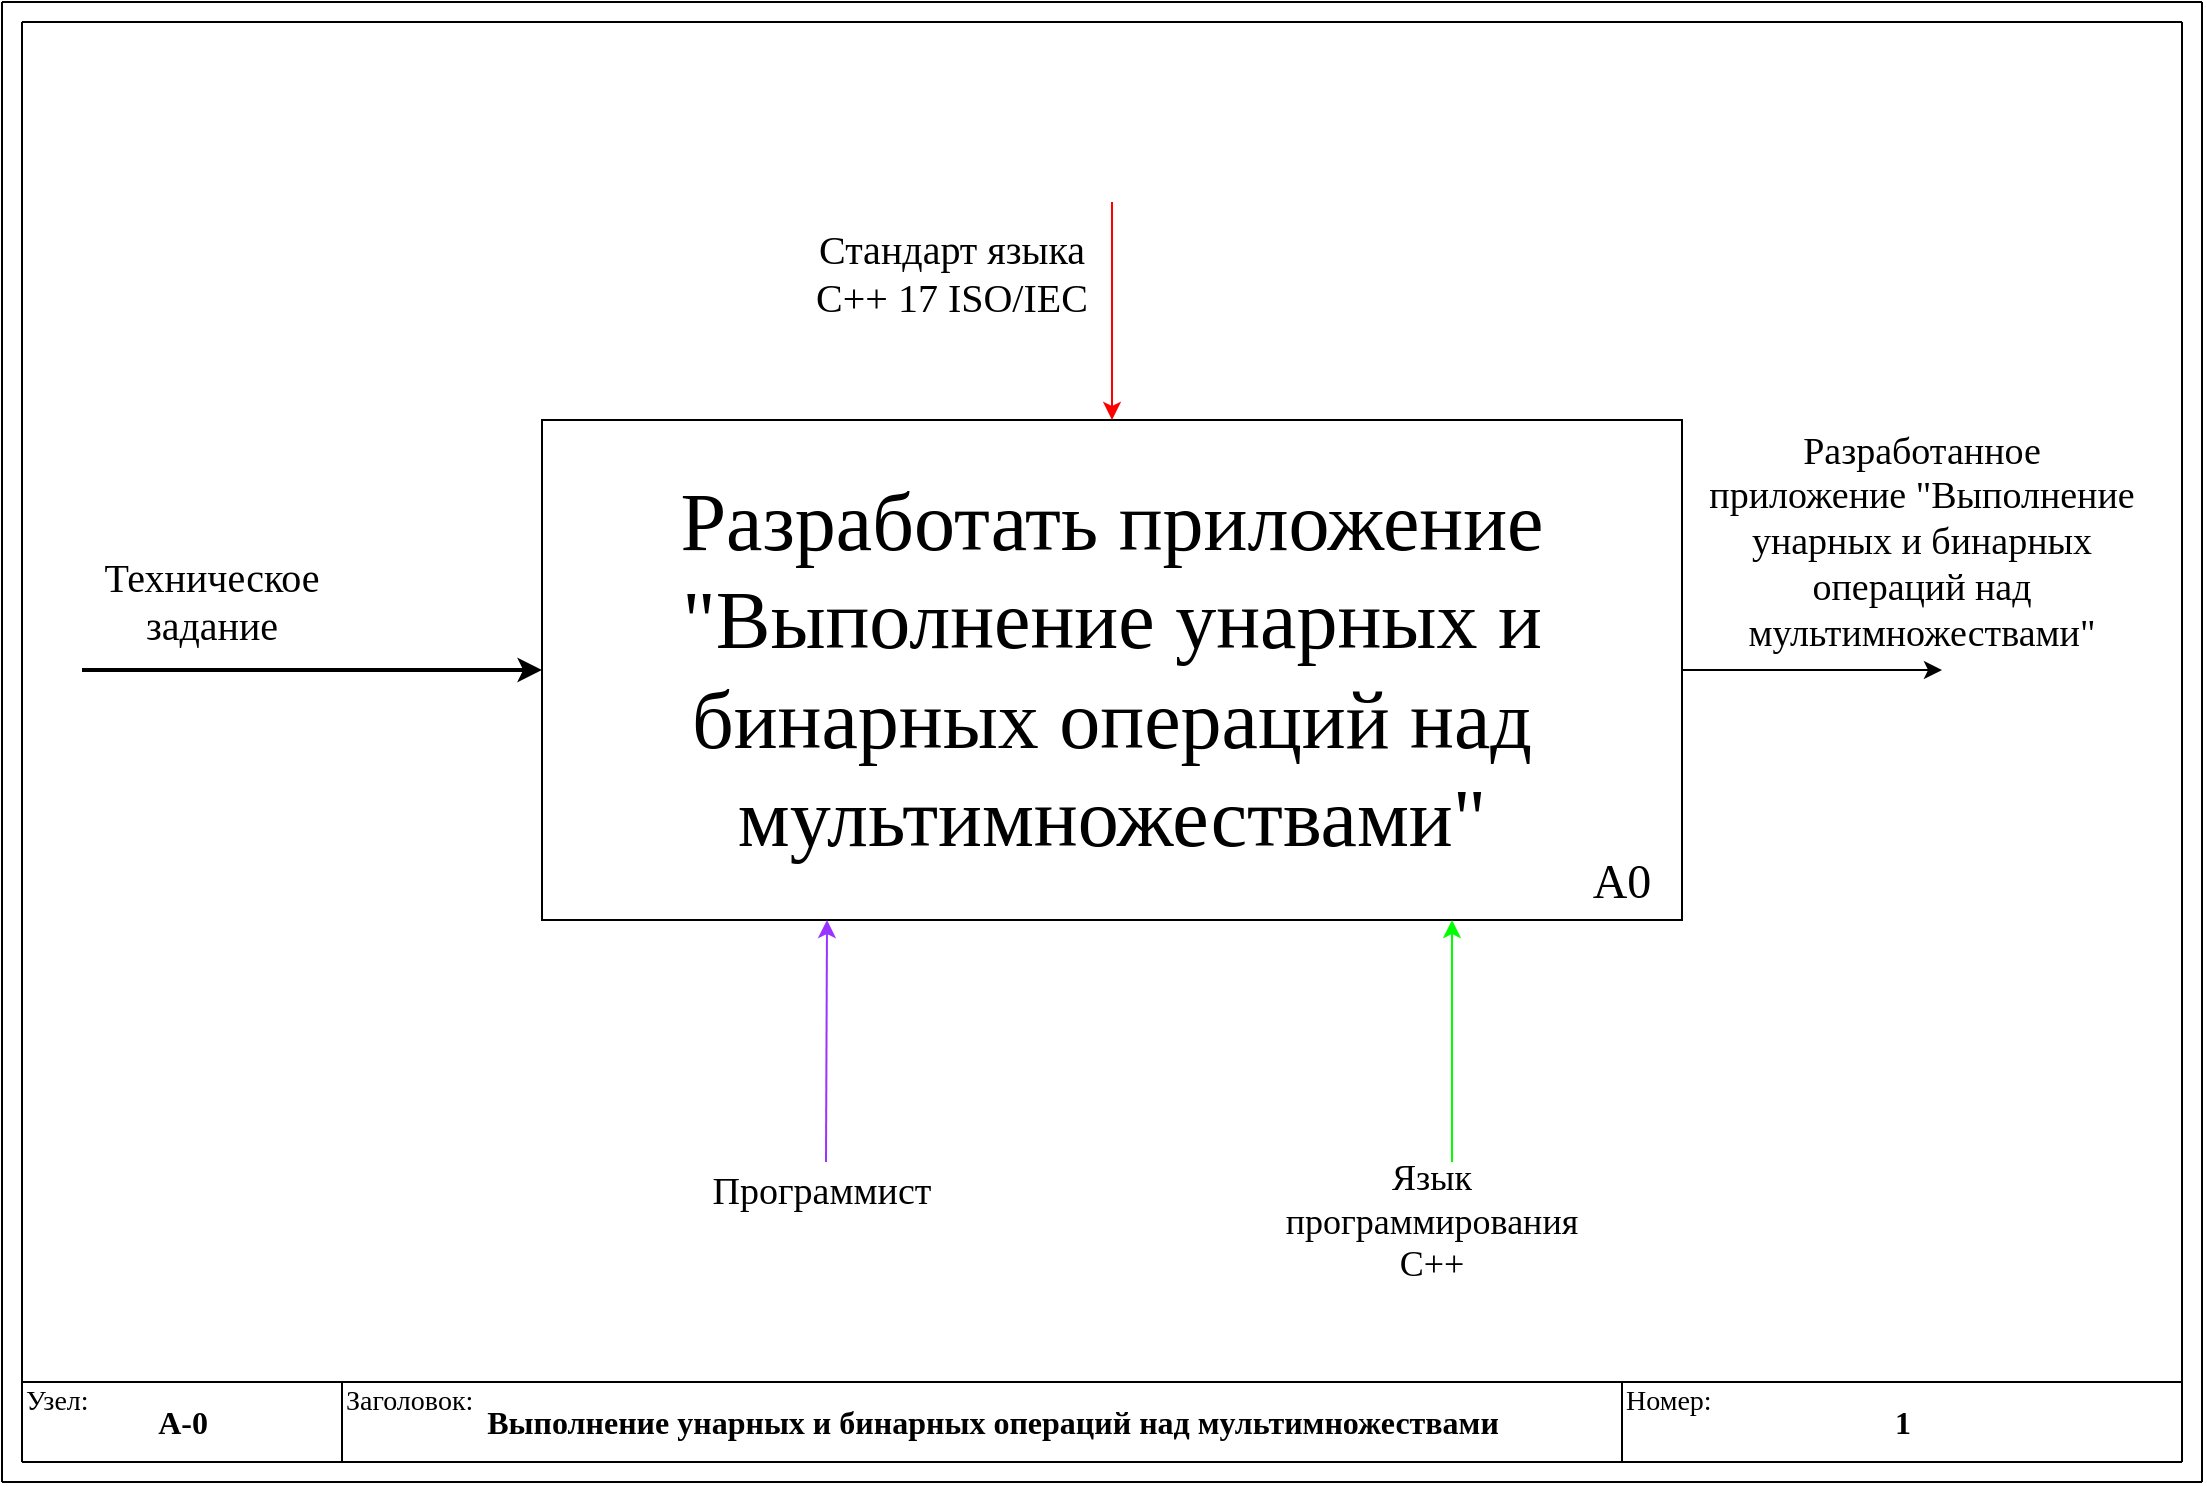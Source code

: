 <mxfile version="25.0.3" pages="4">
  <diagram id="prtHgNgQTEPvFCAcTncT" name="А0">
    <mxGraphModel dx="500" dy="270" grid="1" gridSize="10" guides="1" tooltips="1" connect="1" arrows="1" fold="1" page="1" pageScale="1" pageWidth="1169" pageHeight="827" math="0" shadow="0">
      <root>
        <mxCell id="0" />
        <mxCell id="1" parent="0" />
        <mxCell id="Uew0Yla6Prt6zQiZW6Xn-4" value="" style="endArrow=none;html=1;fontFamily=Times New Roman;" parent="1" edge="1">
          <mxGeometry width="50" height="50" relative="1" as="geometry">
            <mxPoint x="40" y="40" as="sourcePoint" />
            <mxPoint x="40" y="760" as="targetPoint" />
          </mxGeometry>
        </mxCell>
        <mxCell id="Uew0Yla6Prt6zQiZW6Xn-6" value="" style="endArrow=none;html=1;fontFamily=Times New Roman;" parent="1" edge="1">
          <mxGeometry width="50" height="50" relative="1" as="geometry">
            <mxPoint x="1120" y="40" as="sourcePoint" />
            <mxPoint x="1120" y="760" as="targetPoint" />
          </mxGeometry>
        </mxCell>
        <mxCell id="Uew0Yla6Prt6zQiZW6Xn-7" value="" style="endArrow=none;html=1;fontFamily=Times New Roman;" parent="1" edge="1">
          <mxGeometry width="50" height="50" relative="1" as="geometry">
            <mxPoint x="40" y="760" as="sourcePoint" />
            <mxPoint x="1120" y="760" as="targetPoint" />
          </mxGeometry>
        </mxCell>
        <mxCell id="Uew0Yla6Prt6zQiZW6Xn-8" value="" style="endArrow=none;html=1;fontFamily=Times New Roman;" parent="1" edge="1">
          <mxGeometry width="50" height="50" relative="1" as="geometry">
            <mxPoint x="30" y="30" as="sourcePoint" />
            <mxPoint x="30" y="770" as="targetPoint" />
          </mxGeometry>
        </mxCell>
        <mxCell id="Uew0Yla6Prt6zQiZW6Xn-9" value="" style="endArrow=none;html=1;fontFamily=Times New Roman;" parent="1" edge="1">
          <mxGeometry width="50" height="50" relative="1" as="geometry">
            <mxPoint x="1130" y="30" as="sourcePoint" />
            <mxPoint x="1130" y="770" as="targetPoint" />
          </mxGeometry>
        </mxCell>
        <mxCell id="Uew0Yla6Prt6zQiZW6Xn-10" value="" style="endArrow=none;html=1;fontFamily=Times New Roman;" parent="1" edge="1">
          <mxGeometry width="50" height="50" relative="1" as="geometry">
            <mxPoint x="30" y="770" as="sourcePoint" />
            <mxPoint x="1130" y="770" as="targetPoint" />
          </mxGeometry>
        </mxCell>
        <mxCell id="Uew0Yla6Prt6zQiZW6Xn-11" value="" style="endArrow=none;html=1;fontFamily=Times New Roman;" parent="1" edge="1">
          <mxGeometry width="50" height="50" relative="1" as="geometry">
            <mxPoint x="40" y="720" as="sourcePoint" />
            <mxPoint x="1120" y="720" as="targetPoint" />
          </mxGeometry>
        </mxCell>
        <mxCell id="Uew0Yla6Prt6zQiZW6Xn-13" value="" style="endArrow=none;html=1;fontFamily=Times New Roman;" parent="1" edge="1">
          <mxGeometry width="50" height="50" relative="1" as="geometry">
            <mxPoint x="200" y="720" as="sourcePoint" />
            <mxPoint x="200" y="760" as="targetPoint" />
          </mxGeometry>
        </mxCell>
        <mxCell id="Uew0Yla6Prt6zQiZW6Xn-14" value="" style="endArrow=none;html=1;fontFamily=Times New Roman;" parent="1" edge="1">
          <mxGeometry width="50" height="50" relative="1" as="geometry">
            <mxPoint x="840" y="720" as="sourcePoint" />
            <mxPoint x="840" y="760" as="targetPoint" />
          </mxGeometry>
        </mxCell>
        <mxCell id="Uew0Yla6Prt6zQiZW6Xn-18" value="&lt;font style=&quot;font-size: 14px&quot;&gt;Узел:&lt;br&gt;&lt;/font&gt;" style="text;html=1;strokeColor=none;fillColor=none;align=left;verticalAlign=middle;whiteSpace=wrap;rounded=0;fontFamily=Times New Roman;" parent="1" vertex="1">
          <mxGeometry x="40" y="720" width="160" height="20" as="geometry" />
        </mxCell>
        <mxCell id="Uew0Yla6Prt6zQiZW6Xn-20" value="&lt;font style=&quot;font-size: 14px&quot;&gt;Заголовок:&lt;br&gt;&lt;/font&gt;" style="text;html=1;strokeColor=none;fillColor=none;align=left;verticalAlign=middle;whiteSpace=wrap;rounded=0;fontFamily=Times New Roman;" parent="1" vertex="1">
          <mxGeometry x="200" y="720" width="160" height="20" as="geometry" />
        </mxCell>
        <mxCell id="Uew0Yla6Prt6zQiZW6Xn-21" value="&lt;font style=&quot;font-size: 14px&quot;&gt;Номер:&lt;br&gt;&lt;/font&gt;" style="text;html=1;strokeColor=none;fillColor=none;align=left;verticalAlign=middle;whiteSpace=wrap;rounded=0;fontFamily=Times New Roman;" parent="1" vertex="1">
          <mxGeometry x="840" y="720" width="160" height="20" as="geometry" />
        </mxCell>
        <mxCell id="Uew0Yla6Prt6zQiZW6Xn-55" value="&lt;font style=&quot;font-size: 16px&quot;&gt;&lt;b&gt;A-0&lt;/b&gt;&lt;/font&gt;" style="text;html=1;align=center;verticalAlign=middle;resizable=0;points=[];autosize=1;fontFamily=Times New Roman;" parent="1" vertex="1">
          <mxGeometry x="95" y="725" width="50" height="30" as="geometry" />
        </mxCell>
        <mxCell id="Uew0Yla6Prt6zQiZW6Xn-56" value="&lt;font style=&quot;font-size: 16px&quot;&gt;&lt;b&gt;1&lt;/b&gt;&lt;/font&gt;" style="text;html=1;align=center;verticalAlign=middle;resizable=0;points=[];autosize=1;fontFamily=Times New Roman;" parent="1" vertex="1">
          <mxGeometry x="965" y="725" width="30" height="30" as="geometry" />
        </mxCell>
        <mxCell id="Uew0Yla6Prt6zQiZW6Xn-57" value="&lt;span style=&quot;font-size: 16px;&quot;&gt;&lt;b&gt;Выполнение унарных и бинарных операций над мультимножествами&lt;/b&gt;&lt;/span&gt;" style="text;html=1;align=center;verticalAlign=middle;resizable=0;points=[];autosize=1;fontFamily=Times New Roman;" parent="1" vertex="1">
          <mxGeometry x="260" y="725" width="530" height="30" as="geometry" />
        </mxCell>
        <mxCell id="LuxTSQU5v92ErtQp-Zo4-1" value="&lt;font style=&quot;font-size: 41px&quot;&gt;Разработать приложение &quot;Выполнение унарных и бинарных операций над мультимножествами&quot;&lt;/font&gt;" style="rounded=0;whiteSpace=wrap;html=1;fontFamily=Times New Roman;" parent="1" vertex="1">
          <mxGeometry x="300" y="239" width="570" height="250" as="geometry" />
        </mxCell>
        <mxCell id="LuxTSQU5v92ErtQp-Zo4-2" value="" style="endArrow=classic;html=1;entryX=0;entryY=0.5;entryDx=0;entryDy=0;fontFamily=Times New Roman;strokeWidth=2;" parent="1" target="LuxTSQU5v92ErtQp-Zo4-1" edge="1">
          <mxGeometry width="50" height="50" relative="1" as="geometry">
            <mxPoint x="70" y="364" as="sourcePoint" />
            <mxPoint x="630" y="370" as="targetPoint" />
          </mxGeometry>
        </mxCell>
        <mxCell id="LuxTSQU5v92ErtQp-Zo4-3" value="" style="endArrow=classic;html=1;entryX=0.5;entryY=0;entryDx=0;entryDy=0;fontFamily=Times New Roman;strokeColor=#FF0000;" parent="1" target="LuxTSQU5v92ErtQp-Zo4-1" edge="1">
          <mxGeometry width="50" height="50" relative="1" as="geometry">
            <mxPoint x="585" y="130" as="sourcePoint" />
            <mxPoint x="650" y="300" as="targetPoint" />
          </mxGeometry>
        </mxCell>
        <mxCell id="LuxTSQU5v92ErtQp-Zo4-4" value="" style="endArrow=classic;html=1;entryX=0.25;entryY=1;entryDx=0;entryDy=0;fontFamily=Times New Roman;strokeColor=#9933FF;" parent="1" target="LuxTSQU5v92ErtQp-Zo4-1" edge="1">
          <mxGeometry width="50" height="50" relative="1" as="geometry">
            <mxPoint x="442" y="610" as="sourcePoint" />
            <mxPoint x="580" y="570" as="targetPoint" />
          </mxGeometry>
        </mxCell>
        <mxCell id="LuxTSQU5v92ErtQp-Zo4-5" value="" style="endArrow=classic;html=1;entryX=0.5;entryY=1;entryDx=0;entryDy=0;fontFamily=Times New Roman;strokeColor=#00FF00;" parent="1" edge="1">
          <mxGeometry width="50" height="50" relative="1" as="geometry">
            <mxPoint x="755" y="610" as="sourcePoint" />
            <mxPoint x="755" y="489" as="targetPoint" />
          </mxGeometry>
        </mxCell>
        <mxCell id="LuxTSQU5v92ErtQp-Zo4-7" value="" style="endArrow=classic;html=1;exitX=1;exitY=0.5;exitDx=0;exitDy=0;fontFamily=Times New Roman;" parent="1" source="LuxTSQU5v92ErtQp-Zo4-1" edge="1">
          <mxGeometry width="50" height="50" relative="1" as="geometry">
            <mxPoint x="790" y="430" as="sourcePoint" />
            <mxPoint x="1000" y="364" as="targetPoint" />
          </mxGeometry>
        </mxCell>
        <mxCell id="LuxTSQU5v92ErtQp-Zo4-8" value="&lt;font style=&quot;font-size: 24px;&quot;&gt;&lt;font style=&quot;&quot;&gt;А&lt;/font&gt;&lt;font style=&quot;&quot;&gt;0&lt;/font&gt;&lt;/font&gt;" style="text;html=1;strokeColor=none;fillColor=none;align=center;verticalAlign=middle;whiteSpace=wrap;rounded=0;fontFamily=Times New Roman;" parent="1" vertex="1">
          <mxGeometry x="820" y="460" width="40" height="20" as="geometry" />
        </mxCell>
        <mxCell id="HvOvZX6leKGn5obHhKEP-1" value="&lt;font style=&quot;font-size: 19px&quot;&gt;Программист&lt;/font&gt;" style="text;html=1;strokeColor=none;fillColor=none;align=center;verticalAlign=middle;whiteSpace=wrap;rounded=0;fontFamily=Times New Roman;" parent="1" vertex="1">
          <mxGeometry x="380" y="610" width="120" height="30" as="geometry" />
        </mxCell>
        <mxCell id="HvOvZX6leKGn5obHhKEP-2" value="&lt;font style=&quot;font-size: 18px&quot;&gt;Язык программирования С++&lt;/font&gt;" style="text;html=1;strokeColor=none;fillColor=none;align=center;verticalAlign=middle;whiteSpace=wrap;rounded=0;fontFamily=Times New Roman;" parent="1" vertex="1">
          <mxGeometry x="670" y="620" width="150" height="40" as="geometry" />
        </mxCell>
        <mxCell id="HvOvZX6leKGn5obHhKEP-5" value="&lt;font style=&quot;font-size: 19px&quot;&gt;Разработанное приложение &quot;Выполнение унарных и бинарных операций над мультимножествами&quot;&lt;/font&gt;" style="text;html=1;strokeColor=none;fillColor=none;align=center;verticalAlign=middle;whiteSpace=wrap;rounded=0;fontFamily=Times New Roman;" parent="1" vertex="1">
          <mxGeometry x="880" y="260" width="220" height="80" as="geometry" />
        </mxCell>
        <mxCell id="HvOvZX6leKGn5obHhKEP-6" value="&lt;font style=&quot;font-size: 20px&quot;&gt;Стандарт языка C++ 17 ISO/IEC&lt;/font&gt;" style="text;html=1;strokeColor=none;fillColor=none;align=center;verticalAlign=middle;whiteSpace=wrap;rounded=0;fontFamily=Times New Roman;" parent="1" vertex="1">
          <mxGeometry x="425" y="130" width="160" height="70" as="geometry" />
        </mxCell>
        <mxCell id="HvOvZX6leKGn5obHhKEP-7" value="&lt;font style=&quot;font-size: 20px&quot;&gt;Техническое задание&lt;/font&gt;" style="text;html=1;strokeColor=none;fillColor=none;align=center;verticalAlign=middle;whiteSpace=wrap;rounded=0;fontFamily=Times New Roman;" parent="1" vertex="1">
          <mxGeometry x="50" y="294" width="170" height="70" as="geometry" />
        </mxCell>
        <mxCell id="iMBKR7RLEY0y5uDUyegL-1" value="" style="endArrow=none;html=1;rounded=0;fontFamily=Times New Roman;" parent="1" edge="1">
          <mxGeometry width="50" height="50" relative="1" as="geometry">
            <mxPoint x="40" y="40" as="sourcePoint" />
            <mxPoint x="1120" y="40" as="targetPoint" />
          </mxGeometry>
        </mxCell>
        <mxCell id="iMBKR7RLEY0y5uDUyegL-2" value="" style="endArrow=none;html=1;rounded=0;fontFamily=Times New Roman;" parent="1" edge="1">
          <mxGeometry width="50" height="50" relative="1" as="geometry">
            <mxPoint x="30" y="30" as="sourcePoint" />
            <mxPoint x="1130" y="30" as="targetPoint" />
          </mxGeometry>
        </mxCell>
      </root>
    </mxGraphModel>
  </diagram>
  <diagram id="B2SgbEwscpRcc49JrEvs" name="А00">
    <mxGraphModel dx="782" dy="497" grid="1" gridSize="10" guides="1" tooltips="1" connect="1" arrows="1" fold="1" page="1" pageScale="1" pageWidth="1169" pageHeight="827" math="0" shadow="0">
      <root>
        <mxCell id="nbSjtJTDXPJ8Vu1gGn6M-0" />
        <mxCell id="nbSjtJTDXPJ8Vu1gGn6M-1" parent="nbSjtJTDXPJ8Vu1gGn6M-0" />
        <mxCell id="tmKrGtCAVL1q9wnm4jnU-0" value="" style="endArrow=none;html=1;" parent="nbSjtJTDXPJ8Vu1gGn6M-1" edge="1">
          <mxGeometry width="50" height="50" relative="1" as="geometry">
            <mxPoint x="40" y="40" as="sourcePoint" />
            <mxPoint x="40" y="760" as="targetPoint" />
          </mxGeometry>
        </mxCell>
        <mxCell id="tmKrGtCAVL1q9wnm4jnU-1" value="" style="endArrow=none;html=1;" parent="nbSjtJTDXPJ8Vu1gGn6M-1" edge="1">
          <mxGeometry width="50" height="50" relative="1" as="geometry">
            <mxPoint x="30" y="40" as="sourcePoint" />
            <mxPoint x="1130" y="40" as="targetPoint" />
          </mxGeometry>
        </mxCell>
        <mxCell id="tmKrGtCAVL1q9wnm4jnU-2" value="" style="endArrow=none;html=1;" parent="nbSjtJTDXPJ8Vu1gGn6M-1" edge="1">
          <mxGeometry width="50" height="50" relative="1" as="geometry">
            <mxPoint x="1120" y="40" as="sourcePoint" />
            <mxPoint x="1120" y="760" as="targetPoint" />
          </mxGeometry>
        </mxCell>
        <mxCell id="tmKrGtCAVL1q9wnm4jnU-3" value="" style="endArrow=none;html=1;" parent="nbSjtJTDXPJ8Vu1gGn6M-1" edge="1">
          <mxGeometry width="50" height="50" relative="1" as="geometry">
            <mxPoint x="40" y="760" as="sourcePoint" />
            <mxPoint x="1120" y="760" as="targetPoint" />
          </mxGeometry>
        </mxCell>
        <mxCell id="tmKrGtCAVL1q9wnm4jnU-4" value="" style="endArrow=none;html=1;" parent="nbSjtJTDXPJ8Vu1gGn6M-1" edge="1">
          <mxGeometry width="50" height="50" relative="1" as="geometry">
            <mxPoint x="30" y="40" as="sourcePoint" />
            <mxPoint x="30" y="770" as="targetPoint" />
          </mxGeometry>
        </mxCell>
        <mxCell id="tmKrGtCAVL1q9wnm4jnU-5" value="" style="endArrow=none;html=1;" parent="nbSjtJTDXPJ8Vu1gGn6M-1" edge="1">
          <mxGeometry width="50" height="50" relative="1" as="geometry">
            <mxPoint x="1130" y="40" as="sourcePoint" />
            <mxPoint x="1130" y="770" as="targetPoint" />
          </mxGeometry>
        </mxCell>
        <mxCell id="tmKrGtCAVL1q9wnm4jnU-6" value="" style="endArrow=none;html=1;" parent="nbSjtJTDXPJ8Vu1gGn6M-1" edge="1">
          <mxGeometry width="50" height="50" relative="1" as="geometry">
            <mxPoint x="30" y="770" as="sourcePoint" />
            <mxPoint x="1130" y="770" as="targetPoint" />
          </mxGeometry>
        </mxCell>
        <mxCell id="tmKrGtCAVL1q9wnm4jnU-7" value="" style="endArrow=none;html=1;" parent="nbSjtJTDXPJ8Vu1gGn6M-1" edge="1">
          <mxGeometry width="50" height="50" relative="1" as="geometry">
            <mxPoint x="40" y="720" as="sourcePoint" />
            <mxPoint x="1120" y="720" as="targetPoint" />
          </mxGeometry>
        </mxCell>
        <mxCell id="tmKrGtCAVL1q9wnm4jnU-8" value="" style="endArrow=none;html=1;" parent="nbSjtJTDXPJ8Vu1gGn6M-1" edge="1">
          <mxGeometry width="50" height="50" relative="1" as="geometry">
            <mxPoint x="40" y="120" as="sourcePoint" />
            <mxPoint x="1120" y="120" as="targetPoint" />
          </mxGeometry>
        </mxCell>
        <mxCell id="tmKrGtCAVL1q9wnm4jnU-9" value="" style="endArrow=none;html=1;" parent="nbSjtJTDXPJ8Vu1gGn6M-1" edge="1">
          <mxGeometry width="50" height="50" relative="1" as="geometry">
            <mxPoint x="200" y="720" as="sourcePoint" />
            <mxPoint x="200" y="760" as="targetPoint" />
          </mxGeometry>
        </mxCell>
        <mxCell id="tmKrGtCAVL1q9wnm4jnU-10" value="" style="endArrow=none;html=1;" parent="nbSjtJTDXPJ8Vu1gGn6M-1" edge="1">
          <mxGeometry width="50" height="50" relative="1" as="geometry">
            <mxPoint x="840" y="720" as="sourcePoint" />
            <mxPoint x="840" y="760" as="targetPoint" />
          </mxGeometry>
        </mxCell>
        <mxCell id="tmKrGtCAVL1q9wnm4jnU-11" value="" style="endArrow=none;html=1;" parent="nbSjtJTDXPJ8Vu1gGn6M-1" edge="1">
          <mxGeometry width="50" height="50" relative="1" as="geometry">
            <mxPoint x="160" y="40" as="sourcePoint" />
            <mxPoint x="160" y="120" as="targetPoint" />
          </mxGeometry>
        </mxCell>
        <mxCell id="tmKrGtCAVL1q9wnm4jnU-12" value="" style="endArrow=none;html=1;" parent="nbSjtJTDXPJ8Vu1gGn6M-1" edge="1">
          <mxGeometry width="50" height="50" relative="1" as="geometry">
            <mxPoint x="560" y="40" as="sourcePoint" />
            <mxPoint x="560" y="120" as="targetPoint" />
          </mxGeometry>
        </mxCell>
        <mxCell id="tmKrGtCAVL1q9wnm4jnU-13" value="" style="endArrow=none;html=1;" parent="nbSjtJTDXPJ8Vu1gGn6M-1" edge="1">
          <mxGeometry width="50" height="50" relative="1" as="geometry">
            <mxPoint x="1000" y="40" as="sourcePoint" />
            <mxPoint x="1000" y="120" as="targetPoint" />
          </mxGeometry>
        </mxCell>
        <mxCell id="tmKrGtCAVL1q9wnm4jnU-14" value="&lt;font style=&quot;font-size: 14px&quot;&gt;Узел:&lt;br&gt;&lt;/font&gt;" style="text;html=1;strokeColor=none;fillColor=none;align=left;verticalAlign=middle;whiteSpace=wrap;rounded=0;" parent="nbSjtJTDXPJ8Vu1gGn6M-1" vertex="1">
          <mxGeometry x="40" y="720" width="160" height="20" as="geometry" />
        </mxCell>
        <mxCell id="tmKrGtCAVL1q9wnm4jnU-15" value="&lt;font style=&quot;font-size: 14px&quot;&gt;Заголовок:&lt;br&gt;&lt;/font&gt;" style="text;html=1;strokeColor=none;fillColor=none;align=left;verticalAlign=middle;whiteSpace=wrap;rounded=0;" parent="nbSjtJTDXPJ8Vu1gGn6M-1" vertex="1">
          <mxGeometry x="200" y="720" width="160" height="20" as="geometry" />
        </mxCell>
        <mxCell id="tmKrGtCAVL1q9wnm4jnU-16" value="&lt;font style=&quot;font-size: 14px&quot;&gt;Номер:&lt;br&gt;&lt;/font&gt;" style="text;html=1;strokeColor=none;fillColor=none;align=left;verticalAlign=middle;whiteSpace=wrap;rounded=0;" parent="nbSjtJTDXPJ8Vu1gGn6M-1" vertex="1">
          <mxGeometry x="840" y="720" width="160" height="20" as="geometry" />
        </mxCell>
        <mxCell id="tmKrGtCAVL1q9wnm4jnU-17" value="&lt;font style=&quot;font-size: 12px&quot;&gt;Используется в:&lt;/font&gt;" style="text;html=1;align=center;verticalAlign=middle;resizable=0;points=[];autosize=1;" parent="nbSjtJTDXPJ8Vu1gGn6M-1" vertex="1">
          <mxGeometry x="50" y="40" width="100" height="20" as="geometry" />
        </mxCell>
        <mxCell id="tmKrGtCAVL1q9wnm4jnU-18" value="Автор:" style="text;html=1;align=center;verticalAlign=middle;resizable=0;points=[];autosize=1;" parent="nbSjtJTDXPJ8Vu1gGn6M-1" vertex="1">
          <mxGeometry x="160" y="40" width="50" height="20" as="geometry" />
        </mxCell>
        <mxCell id="tmKrGtCAVL1q9wnm4jnU-19" value="Проект:" style="text;html=1;align=center;verticalAlign=middle;resizable=0;points=[];autosize=1;" parent="nbSjtJTDXPJ8Vu1gGn6M-1" vertex="1">
          <mxGeometry x="160" y="70" width="60" height="20" as="geometry" />
        </mxCell>
        <mxCell id="tmKrGtCAVL1q9wnm4jnU-20" value="Замечания:" style="text;html=1;align=center;verticalAlign=middle;resizable=0;points=[];autosize=1;" parent="nbSjtJTDXPJ8Vu1gGn6M-1" vertex="1">
          <mxGeometry x="160" y="100" width="80" height="20" as="geometry" />
        </mxCell>
        <mxCell id="tmKrGtCAVL1q9wnm4jnU-21" value="Дата:" style="text;html=1;align=left;verticalAlign=middle;resizable=0;points=[];autosize=1;" parent="nbSjtJTDXPJ8Vu1gGn6M-1" vertex="1">
          <mxGeometry x="360" y="40" width="50" height="20" as="geometry" />
        </mxCell>
        <mxCell id="tmKrGtCAVL1q9wnm4jnU-22" value="Время:" style="text;html=1;align=left;verticalAlign=middle;resizable=0;points=[];autosize=1;" parent="nbSjtJTDXPJ8Vu1gGn6M-1" vertex="1">
          <mxGeometry x="360" y="70" width="50" height="20" as="geometry" />
        </mxCell>
        <mxCell id="tmKrGtCAVL1q9wnm4jnU-23" value="Версия:" style="text;html=1;align=left;verticalAlign=middle;resizable=0;points=[];autosize=1;" parent="nbSjtJTDXPJ8Vu1gGn6M-1" vertex="1">
          <mxGeometry x="360" y="100" width="60" height="20" as="geometry" />
        </mxCell>
        <mxCell id="tmKrGtCAVL1q9wnm4jnU-24" value="Контекст:" style="text;html=1;align=center;verticalAlign=middle;resizable=0;points=[];autosize=1;" parent="nbSjtJTDXPJ8Vu1gGn6M-1" vertex="1">
          <mxGeometry x="1000" y="40" width="70" height="20" as="geometry" />
        </mxCell>
        <mxCell id="tmKrGtCAVL1q9wnm4jnU-25" value="" style="endArrow=none;html=1;" parent="nbSjtJTDXPJ8Vu1gGn6M-1" edge="1">
          <mxGeometry width="50" height="50" relative="1" as="geometry">
            <mxPoint x="590" y="40" as="sourcePoint" />
            <mxPoint x="590" y="120" as="targetPoint" />
          </mxGeometry>
        </mxCell>
        <mxCell id="tmKrGtCAVL1q9wnm4jnU-26" value="" style="endArrow=none;html=1;" parent="nbSjtJTDXPJ8Vu1gGn6M-1" edge="1">
          <mxGeometry width="50" height="50" relative="1" as="geometry">
            <mxPoint x="560" y="60" as="sourcePoint" />
            <mxPoint x="1000" y="61" as="targetPoint" />
          </mxGeometry>
        </mxCell>
        <mxCell id="tmKrGtCAVL1q9wnm4jnU-27" value="" style="endArrow=none;html=1;" parent="nbSjtJTDXPJ8Vu1gGn6M-1" edge="1">
          <mxGeometry width="50" height="50" relative="1" as="geometry">
            <mxPoint x="560" y="80" as="sourcePoint" />
            <mxPoint x="1000" y="80" as="targetPoint" />
          </mxGeometry>
        </mxCell>
        <mxCell id="tmKrGtCAVL1q9wnm4jnU-28" value="" style="endArrow=none;html=1;" parent="nbSjtJTDXPJ8Vu1gGn6M-1" edge="1">
          <mxGeometry width="50" height="50" relative="1" as="geometry">
            <mxPoint x="560" y="100" as="sourcePoint" />
            <mxPoint x="1000" y="100" as="targetPoint" />
          </mxGeometry>
        </mxCell>
        <mxCell id="tmKrGtCAVL1q9wnm4jnU-29" value="&amp;nbsp;Рабочая версия" style="text;html=1;strokeColor=none;fillColor=none;align=left;verticalAlign=middle;whiteSpace=wrap;rounded=0;" parent="nbSjtJTDXPJ8Vu1gGn6M-1" vertex="1">
          <mxGeometry x="590" y="40" width="100" height="20" as="geometry" />
        </mxCell>
        <mxCell id="tmKrGtCAVL1q9wnm4jnU-30" value="&amp;nbsp;Проект" style="text;html=1;align=left;verticalAlign=middle;resizable=0;points=[];autosize=1;" parent="nbSjtJTDXPJ8Vu1gGn6M-1" vertex="1">
          <mxGeometry x="590" y="60" width="60" height="20" as="geometry" />
        </mxCell>
        <mxCell id="tmKrGtCAVL1q9wnm4jnU-31" value="&amp;nbsp;Рекомендовано" style="text;html=1;align=left;verticalAlign=middle;resizable=0;points=[];autosize=1;" parent="nbSjtJTDXPJ8Vu1gGn6M-1" vertex="1">
          <mxGeometry x="590" y="80" width="110" height="20" as="geometry" />
        </mxCell>
        <mxCell id="tmKrGtCAVL1q9wnm4jnU-32" value="&amp;nbsp;Публикация" style="text;html=1;align=left;verticalAlign=middle;resizable=0;points=[];autosize=1;" parent="nbSjtJTDXPJ8Vu1gGn6M-1" vertex="1">
          <mxGeometry x="590" y="100" width="90" height="20" as="geometry" />
        </mxCell>
        <mxCell id="tmKrGtCAVL1q9wnm4jnU-33" value="" style="endArrow=none;html=1;" parent="nbSjtJTDXPJ8Vu1gGn6M-1" edge="1">
          <mxGeometry width="50" height="50" relative="1" as="geometry">
            <mxPoint x="720" y="40" as="sourcePoint" />
            <mxPoint x="720" y="120" as="targetPoint" />
          </mxGeometry>
        </mxCell>
        <mxCell id="tmKrGtCAVL1q9wnm4jnU-34" value="" style="endArrow=none;html=1;" parent="nbSjtJTDXPJ8Vu1gGn6M-1" edge="1">
          <mxGeometry width="50" height="50" relative="1" as="geometry">
            <mxPoint x="880" y="40" as="sourcePoint" />
            <mxPoint x="880" y="120" as="targetPoint" />
          </mxGeometry>
        </mxCell>
        <mxCell id="tmKrGtCAVL1q9wnm4jnU-35" value="Читатель" style="text;html=1;strokeColor=none;fillColor=none;align=center;verticalAlign=middle;whiteSpace=wrap;rounded=0;" parent="nbSjtJTDXPJ8Vu1gGn6M-1" vertex="1">
          <mxGeometry x="720" y="40" width="160" height="20" as="geometry" />
        </mxCell>
        <mxCell id="tmKrGtCAVL1q9wnm4jnU-36" value="Дата" style="text;html=1;strokeColor=none;fillColor=none;align=center;verticalAlign=middle;whiteSpace=wrap;rounded=0;" parent="nbSjtJTDXPJ8Vu1gGn6M-1" vertex="1">
          <mxGeometry x="880" y="40" width="120" height="20" as="geometry" />
        </mxCell>
        <mxCell id="tmKrGtCAVL1q9wnm4jnU-37" value="&lt;b&gt;&lt;font style=&quot;font-size: 11px&quot;&gt;Абдрашитова Луиза&lt;/font&gt;&lt;/b&gt;" style="text;html=1;strokeColor=none;fillColor=none;align=center;verticalAlign=middle;whiteSpace=wrap;rounded=0;" parent="nbSjtJTDXPJ8Vu1gGn6M-1" vertex="1">
          <mxGeometry x="230" y="40" width="120" height="20" as="geometry" />
        </mxCell>
        <mxCell id="tmKrGtCAVL1q9wnm4jnU-38" value="&lt;b&gt;Записная книжка&lt;/b&gt;" style="text;html=1;align=center;verticalAlign=middle;resizable=0;points=[];autosize=1;" parent="nbSjtJTDXPJ8Vu1gGn6M-1" vertex="1">
          <mxGeometry x="230" y="70" width="120" height="20" as="geometry" />
        </mxCell>
        <mxCell id="tmKrGtCAVL1q9wnm4jnU-39" style="edgeStyle=orthogonalEdgeStyle;rounded=0;orthogonalLoop=1;jettySize=auto;html=1;exitX=0.5;exitY=1;exitDx=0;exitDy=0;" parent="nbSjtJTDXPJ8Vu1gGn6M-1" source="tmKrGtCAVL1q9wnm4jnU-37" target="tmKrGtCAVL1q9wnm4jnU-37" edge="1">
          <mxGeometry relative="1" as="geometry" />
        </mxCell>
        <mxCell id="tmKrGtCAVL1q9wnm4jnU-40" value="1 2 3 4 5 6 7 8 9 10" style="text;html=1;strokeColor=none;fillColor=none;align=center;verticalAlign=middle;whiteSpace=wrap;rounded=0;" parent="nbSjtJTDXPJ8Vu1gGn6M-1" vertex="1">
          <mxGeometry x="230" y="100" width="130" height="20" as="geometry" />
        </mxCell>
        <mxCell id="tmKrGtCAVL1q9wnm4jnU-41" value="&lt;b&gt;10.11.202&lt;/b&gt;" style="text;html=1;align=left;verticalAlign=middle;resizable=0;points=[];autosize=1;" parent="nbSjtJTDXPJ8Vu1gGn6M-1" vertex="1">
          <mxGeometry x="440" y="40" width="70" height="20" as="geometry" />
        </mxCell>
        <mxCell id="tmKrGtCAVL1q9wnm4jnU-42" value="&lt;b&gt;22:00&lt;/b&gt;" style="text;html=1;align=left;verticalAlign=middle;resizable=0;points=[];autosize=1;" parent="nbSjtJTDXPJ8Vu1gGn6M-1" vertex="1">
          <mxGeometry x="440" y="70" width="50" height="20" as="geometry" />
        </mxCell>
        <mxCell id="tmKrGtCAVL1q9wnm4jnU-43" value="&lt;b&gt;1&lt;/b&gt;" style="text;html=1;align=left;verticalAlign=middle;resizable=0;points=[];autosize=1;" parent="nbSjtJTDXPJ8Vu1gGn6M-1" vertex="1">
          <mxGeometry x="440" y="100" width="20" height="20" as="geometry" />
        </mxCell>
        <mxCell id="tmKrGtCAVL1q9wnm4jnU-44" value="&lt;font style=&quot;font-size: 10px&quot;&gt;&lt;b&gt;&lt;font style=&quot;font-size: 10px&quot;&gt;Курс &quot;&lt;span style=&quot;font-family: &amp;#34;ubuntu&amp;#34; , &amp;#34;arial&amp;#34; , &amp;#34;helvetica&amp;#34; , sans-serif ; text-align: left ; background-color: rgb(255 , 255 , 255)&quot;&gt;&lt;font style=&quot;font-size: 10px&quot;&gt;Технология разработки программного обеспечения&lt;/font&gt;&lt;/span&gt;&lt;/font&gt;&quot;&lt;/b&gt;&lt;/font&gt;" style="text;html=1;strokeColor=none;fillColor=none;align=center;verticalAlign=middle;whiteSpace=wrap;rounded=0;" parent="nbSjtJTDXPJ8Vu1gGn6M-1" vertex="1">
          <mxGeometry x="40" y="60" width="120" height="60" as="geometry" />
        </mxCell>
        <mxCell id="tmKrGtCAVL1q9wnm4jnU-45" value="" style="verticalLabelPosition=bottom;verticalAlign=top;html=1;shape=mxgraph.basic.tick;fillColor=#000000;" parent="nbSjtJTDXPJ8Vu1gGn6M-1" vertex="1">
          <mxGeometry x="565" y="40" width="15" height="20" as="geometry" />
        </mxCell>
        <mxCell id="tmKrGtCAVL1q9wnm4jnU-47" value="&lt;font style=&quot;font-size: 16px&quot;&gt;&lt;b&gt;A-0&lt;/b&gt;&lt;/font&gt;" style="text;html=1;align=center;verticalAlign=middle;resizable=0;points=[];autosize=1;" parent="nbSjtJTDXPJ8Vu1gGn6M-1" vertex="1">
          <mxGeometry x="100" y="730" width="40" height="20" as="geometry" />
        </mxCell>
        <mxCell id="tmKrGtCAVL1q9wnm4jnU-48" value="&lt;font style=&quot;font-size: 16px&quot;&gt;&lt;b&gt;2&lt;/b&gt;&lt;/font&gt;" style="text;html=1;align=center;verticalAlign=middle;resizable=0;points=[];autosize=1;" parent="nbSjtJTDXPJ8Vu1gGn6M-1" vertex="1">
          <mxGeometry x="970" y="730" width="20" height="20" as="geometry" />
        </mxCell>
        <mxCell id="tmKrGtCAVL1q9wnm4jnU-49" value="&lt;font style=&quot;font-size: 16px&quot;&gt;&lt;b&gt;&lt;br&gt;&lt;br&gt;&lt;span style=&quot;color: rgb(0 , 0 , 0) ; font-family: &amp;#34;times new roman&amp;#34; ; font-style: normal ; letter-spacing: normal ; text-align: center ; text-indent: 0px ; text-transform: none ; word-spacing: 0px ; background-color: rgb(248 , 249 , 250) ; display: inline ; float: none&quot;&gt;Разработать приложение &quot;Телефонный справочник&quot;&lt;/span&gt;&lt;/b&gt;&lt;br&gt;&lt;/font&gt;" style="text;html=1;align=center;verticalAlign=middle;resizable=0;points=[];autosize=1;" parent="nbSjtJTDXPJ8Vu1gGn6M-1" vertex="1">
          <mxGeometry x="290" y="700" width="400" height="50" as="geometry" />
        </mxCell>
        <mxCell id="CKQ0o8Doq7biSPNqDAGJ-0" value="Реализовать основные функции телефонного справочника" style="rounded=0;whiteSpace=wrap;html=1;" parent="nbSjtJTDXPJ8Vu1gGn6M-1" vertex="1">
          <mxGeometry x="160" y="240" width="120" height="60" as="geometry" />
        </mxCell>
        <mxCell id="CKQ0o8Doq7biSPNqDAGJ-1" value="&lt;font style=&quot;font-size: 10px&quot;&gt;Реализовать функции&amp;nbsp; телефонного справочника для работы с файлами&lt;/font&gt;" style="rounded=0;whiteSpace=wrap;html=1;verticalAlign=middle;labelPosition=center;verticalLabelPosition=middle;align=center;spacing=0;" parent="nbSjtJTDXPJ8Vu1gGn6M-1" vertex="1">
          <mxGeometry x="360" y="320" width="120" height="60" as="geometry" />
        </mxCell>
        <mxCell id="CKQ0o8Doq7biSPNqDAGJ-2" value="&lt;font style=&quot;font-size: 10px&quot;&gt;Реализовать графический интерфейс телефонного справочника&lt;/font&gt;" style="rounded=0;whiteSpace=wrap;html=1;" parent="nbSjtJTDXPJ8Vu1gGn6M-1" vertex="1">
          <mxGeometry x="560" y="400" width="120" height="60" as="geometry" />
        </mxCell>
        <mxCell id="CKQ0o8Doq7biSPNqDAGJ-3" value="Объединить реализованные функции в приложение" style="rounded=0;whiteSpace=wrap;html=1;" parent="nbSjtJTDXPJ8Vu1gGn6M-1" vertex="1">
          <mxGeometry x="760" y="480" width="120" height="60" as="geometry" />
        </mxCell>
        <mxCell id="CKQ0o8Doq7biSPNqDAGJ-8" value="" style="endArrow=classic;html=1;entryX=0;entryY=0.5;entryDx=0;entryDy=0;" parent="nbSjtJTDXPJ8Vu1gGn6M-1" target="CKQ0o8Doq7biSPNqDAGJ-2" edge="1">
          <mxGeometry width="50" height="50" relative="1" as="geometry">
            <mxPoint x="70" y="430" as="sourcePoint" />
            <mxPoint x="500" y="370" as="targetPoint" />
          </mxGeometry>
        </mxCell>
        <mxCell id="CKQ0o8Doq7biSPNqDAGJ-9" value="" style="edgeStyle=elbowEdgeStyle;elbow=horizontal;endArrow=classic;html=1;entryX=0;entryY=0.5;entryDx=0;entryDy=0;" parent="nbSjtJTDXPJ8Vu1gGn6M-1" target="CKQ0o8Doq7biSPNqDAGJ-0" edge="1">
          <mxGeometry width="50" height="50" relative="1" as="geometry">
            <mxPoint x="90" y="430" as="sourcePoint" />
            <mxPoint x="140" y="380" as="targetPoint" />
          </mxGeometry>
        </mxCell>
        <mxCell id="CKQ0o8Doq7biSPNqDAGJ-10" value="" style="edgeStyle=elbowEdgeStyle;elbow=horizontal;endArrow=classic;html=1;entryX=0;entryY=0.5;entryDx=0;entryDy=0;" parent="nbSjtJTDXPJ8Vu1gGn6M-1" target="CKQ0o8Doq7biSPNqDAGJ-1" edge="1">
          <mxGeometry width="50" height="50" relative="1" as="geometry">
            <mxPoint x="130" y="430" as="sourcePoint" />
            <mxPoint x="200" y="270" as="targetPoint" />
            <Array as="points">
              <mxPoint x="340" y="390" />
            </Array>
          </mxGeometry>
        </mxCell>
        <mxCell id="CKQ0o8Doq7biSPNqDAGJ-11" value="" style="endArrow=classic;html=1;" parent="nbSjtJTDXPJ8Vu1gGn6M-1" target="CKQ0o8Doq7biSPNqDAGJ-1" edge="1">
          <mxGeometry width="50" height="50" relative="1" as="geometry">
            <mxPoint x="419" y="130" as="sourcePoint" />
            <mxPoint x="470" y="190" as="targetPoint" />
          </mxGeometry>
        </mxCell>
        <mxCell id="CKQ0o8Doq7biSPNqDAGJ-12" value="" style="edgeStyle=elbowEdgeStyle;elbow=vertical;endArrow=classic;html=1;" parent="nbSjtJTDXPJ8Vu1gGn6M-1" target="CKQ0o8Doq7biSPNqDAGJ-0" edge="1">
          <mxGeometry width="50" height="50" relative="1" as="geometry">
            <mxPoint x="420" y="130" as="sourcePoint" />
            <mxPoint x="470" y="160" as="targetPoint" />
            <Array as="points">
              <mxPoint x="310" y="150" />
            </Array>
          </mxGeometry>
        </mxCell>
        <mxCell id="CKQ0o8Doq7biSPNqDAGJ-13" value="" style="edgeStyle=elbowEdgeStyle;elbow=vertical;endArrow=classic;html=1;entryX=0.5;entryY=0;entryDx=0;entryDy=0;" parent="nbSjtJTDXPJ8Vu1gGn6M-1" target="CKQ0o8Doq7biSPNqDAGJ-2" edge="1">
          <mxGeometry width="50" height="50" relative="1" as="geometry">
            <mxPoint x="420" y="140" as="sourcePoint" />
            <mxPoint x="490" y="290" as="targetPoint" />
            <Array as="points">
              <mxPoint x="520" y="160" />
            </Array>
          </mxGeometry>
        </mxCell>
        <mxCell id="CKQ0o8Doq7biSPNqDAGJ-14" value="" style="edgeStyle=elbowEdgeStyle;elbow=vertical;endArrow=classic;html=1;" parent="nbSjtJTDXPJ8Vu1gGn6M-1" target="CKQ0o8Doq7biSPNqDAGJ-3" edge="1">
          <mxGeometry width="50" height="50" relative="1" as="geometry">
            <mxPoint x="420" y="140" as="sourcePoint" />
            <mxPoint x="740" y="290" as="targetPoint" />
            <Array as="points">
              <mxPoint x="620" y="160" />
            </Array>
          </mxGeometry>
        </mxCell>
        <mxCell id="CKQ0o8Doq7biSPNqDAGJ-15" value="" style="endArrow=classic;html=1;entryX=0.25;entryY=1;entryDx=0;entryDy=0;" parent="nbSjtJTDXPJ8Vu1gGn6M-1" target="CKQ0o8Doq7biSPNqDAGJ-0" edge="1">
          <mxGeometry width="50" height="50" relative="1" as="geometry">
            <mxPoint x="190" y="690" as="sourcePoint" />
            <mxPoint x="190" y="320" as="targetPoint" />
          </mxGeometry>
        </mxCell>
        <mxCell id="CKQ0o8Doq7biSPNqDAGJ-16" value="" style="edgeStyle=elbowEdgeStyle;elbow=vertical;endArrow=classic;html=1;entryX=0.25;entryY=1;entryDx=0;entryDy=0;" parent="nbSjtJTDXPJ8Vu1gGn6M-1" target="CKQ0o8Doq7biSPNqDAGJ-1" edge="1">
          <mxGeometry width="50" height="50" relative="1" as="geometry">
            <mxPoint x="190" y="690" as="sourcePoint" />
            <mxPoint x="240" y="640" as="targetPoint" />
            <Array as="points">
              <mxPoint x="330" y="600" />
              <mxPoint x="280" y="630" />
            </Array>
          </mxGeometry>
        </mxCell>
        <mxCell id="CKQ0o8Doq7biSPNqDAGJ-17" value="" style="edgeStyle=elbowEdgeStyle;elbow=vertical;endArrow=classic;html=1;entryX=0.25;entryY=1;entryDx=0;entryDy=0;" parent="nbSjtJTDXPJ8Vu1gGn6M-1" target="CKQ0o8Doq7biSPNqDAGJ-2" edge="1">
          <mxGeometry width="50" height="50" relative="1" as="geometry">
            <mxPoint x="190" y="680" as="sourcePoint" />
            <mxPoint x="360" y="520" as="targetPoint" />
            <Array as="points">
              <mxPoint x="350" y="600" />
              <mxPoint x="340" y="580" />
              <mxPoint x="330" y="600" />
              <mxPoint x="390" y="630" />
            </Array>
          </mxGeometry>
        </mxCell>
        <mxCell id="CKQ0o8Doq7biSPNqDAGJ-18" value="" style="edgeStyle=elbowEdgeStyle;elbow=vertical;endArrow=classic;html=1;entryX=0.25;entryY=1;entryDx=0;entryDy=0;" parent="nbSjtJTDXPJ8Vu1gGn6M-1" target="CKQ0o8Doq7biSPNqDAGJ-3" edge="1">
          <mxGeometry width="50" height="50" relative="1" as="geometry">
            <mxPoint x="190" y="690" as="sourcePoint" />
            <mxPoint x="360" y="520" as="targetPoint" />
            <Array as="points">
              <mxPoint x="360" y="630" />
              <mxPoint x="360" y="600" />
              <mxPoint x="340" y="600" />
              <mxPoint x="280" y="630" />
            </Array>
          </mxGeometry>
        </mxCell>
        <mxCell id="CKQ0o8Doq7biSPNqDAGJ-19" value="" style="endArrow=classic;html=1;entryX=0.75;entryY=1;entryDx=0;entryDy=0;" parent="nbSjtJTDXPJ8Vu1gGn6M-1" target="CKQ0o8Doq7biSPNqDAGJ-3" edge="1">
          <mxGeometry width="50" height="50" relative="1" as="geometry">
            <mxPoint x="850" y="690" as="sourcePoint" />
            <mxPoint x="360" y="520" as="targetPoint" />
          </mxGeometry>
        </mxCell>
        <mxCell id="CKQ0o8Doq7biSPNqDAGJ-20" value="" style="edgeStyle=elbowEdgeStyle;elbow=vertical;endArrow=classic;html=1;entryX=0.75;entryY=1;entryDx=0;entryDy=0;" parent="nbSjtJTDXPJ8Vu1gGn6M-1" target="CKQ0o8Doq7biSPNqDAGJ-0" edge="1">
          <mxGeometry width="50" height="50" relative="1" as="geometry">
            <mxPoint x="850" y="680" as="sourcePoint" />
            <mxPoint x="360" y="520" as="targetPoint" />
            <Array as="points">
              <mxPoint x="550" y="650" />
            </Array>
          </mxGeometry>
        </mxCell>
        <mxCell id="CKQ0o8Doq7biSPNqDAGJ-21" value="" style="edgeStyle=elbowEdgeStyle;elbow=vertical;endArrow=classic;html=1;entryX=0.75;entryY=1;entryDx=0;entryDy=0;" parent="nbSjtJTDXPJ8Vu1gGn6M-1" target="CKQ0o8Doq7biSPNqDAGJ-1" edge="1">
          <mxGeometry width="50" height="50" relative="1" as="geometry">
            <mxPoint x="850" y="680" as="sourcePoint" />
            <mxPoint x="360" y="520" as="targetPoint" />
            <Array as="points">
              <mxPoint x="650" y="650" />
            </Array>
          </mxGeometry>
        </mxCell>
        <mxCell id="CKQ0o8Doq7biSPNqDAGJ-22" value="" style="edgeStyle=elbowEdgeStyle;elbow=vertical;endArrow=classic;html=1;entryX=0.75;entryY=1;entryDx=0;entryDy=0;" parent="nbSjtJTDXPJ8Vu1gGn6M-1" target="CKQ0o8Doq7biSPNqDAGJ-2" edge="1">
          <mxGeometry width="50" height="50" relative="1" as="geometry">
            <mxPoint x="850" y="680" as="sourcePoint" />
            <mxPoint x="360" y="520" as="targetPoint" />
            <Array as="points">
              <mxPoint x="760" y="650" />
            </Array>
          </mxGeometry>
        </mxCell>
        <mxCell id="CKQ0o8Doq7biSPNqDAGJ-23" value="" style="endArrow=classic;html=1;entryX=0.5;entryY=1;entryDx=0;entryDy=0;" parent="nbSjtJTDXPJ8Vu1gGn6M-1" target="CKQ0o8Doq7biSPNqDAGJ-1" edge="1">
          <mxGeometry width="50" height="50" relative="1" as="geometry">
            <mxPoint x="420" y="690" as="sourcePoint" />
            <mxPoint x="360" y="530" as="targetPoint" />
          </mxGeometry>
        </mxCell>
        <mxCell id="CKQ0o8Doq7biSPNqDAGJ-24" value="" style="edgeStyle=elbowEdgeStyle;elbow=vertical;endArrow=classic;html=1;entryX=0.5;entryY=1;entryDx=0;entryDy=0;" parent="nbSjtJTDXPJ8Vu1gGn6M-1" target="CKQ0o8Doq7biSPNqDAGJ-0" edge="1">
          <mxGeometry width="50" height="50" relative="1" as="geometry">
            <mxPoint x="420" y="680" as="sourcePoint" />
            <mxPoint x="360" y="530" as="targetPoint" />
          </mxGeometry>
        </mxCell>
        <mxCell id="CKQ0o8Doq7biSPNqDAGJ-25" value="" style="edgeStyle=elbowEdgeStyle;elbow=vertical;endArrow=classic;html=1;entryX=0.5;entryY=1;entryDx=0;entryDy=0;" parent="nbSjtJTDXPJ8Vu1gGn6M-1" target="CKQ0o8Doq7biSPNqDAGJ-2" edge="1">
          <mxGeometry width="50" height="50" relative="1" as="geometry">
            <mxPoint x="420" y="680" as="sourcePoint" />
            <mxPoint x="360" y="530" as="targetPoint" />
          </mxGeometry>
        </mxCell>
        <mxCell id="CKQ0o8Doq7biSPNqDAGJ-26" value="" style="edgeStyle=elbowEdgeStyle;elbow=vertical;endArrow=classic;html=1;entryX=0.5;entryY=1;entryDx=0;entryDy=0;" parent="nbSjtJTDXPJ8Vu1gGn6M-1" target="CKQ0o8Doq7biSPNqDAGJ-3" edge="1">
          <mxGeometry width="50" height="50" relative="1" as="geometry">
            <mxPoint x="420" y="680" as="sourcePoint" />
            <mxPoint x="360" y="530" as="targetPoint" />
          </mxGeometry>
        </mxCell>
        <mxCell id="CKQ0o8Doq7biSPNqDAGJ-28" value="" style="edgeStyle=elbowEdgeStyle;elbow=horizontal;endArrow=classic;html=1;entryX=0;entryY=0.5;entryDx=0;entryDy=0;exitX=1;exitY=0.5;exitDx=0;exitDy=0;" parent="nbSjtJTDXPJ8Vu1gGn6M-1" source="CKQ0o8Doq7biSPNqDAGJ-0" target="CKQ0o8Doq7biSPNqDAGJ-3" edge="1">
          <mxGeometry width="50" height="50" relative="1" as="geometry">
            <mxPoint x="700" y="530" as="sourcePoint" />
            <mxPoint x="750" y="480" as="targetPoint" />
            <Array as="points">
              <mxPoint x="740" y="390" />
            </Array>
          </mxGeometry>
        </mxCell>
        <mxCell id="CKQ0o8Doq7biSPNqDAGJ-32" value="" style="edgeStyle=elbowEdgeStyle;elbow=horizontal;endArrow=classic;html=1;entryX=0;entryY=0.5;entryDx=0;entryDy=0;exitX=1;exitY=0.5;exitDx=0;exitDy=0;" parent="nbSjtJTDXPJ8Vu1gGn6M-1" source="CKQ0o8Doq7biSPNqDAGJ-1" target="CKQ0o8Doq7biSPNqDAGJ-3" edge="1">
          <mxGeometry width="50" height="50" relative="1" as="geometry">
            <mxPoint x="700" y="530" as="sourcePoint" />
            <mxPoint x="750" y="480" as="targetPoint" />
            <Array as="points">
              <mxPoint x="740" y="440" />
            </Array>
          </mxGeometry>
        </mxCell>
        <mxCell id="CKQ0o8Doq7biSPNqDAGJ-34" value="" style="edgeStyle=elbowEdgeStyle;elbow=horizontal;endArrow=classic;html=1;entryX=0;entryY=0.5;entryDx=0;entryDy=0;exitX=1;exitY=0.5;exitDx=0;exitDy=0;" parent="nbSjtJTDXPJ8Vu1gGn6M-1" source="CKQ0o8Doq7biSPNqDAGJ-2" target="CKQ0o8Doq7biSPNqDAGJ-3" edge="1">
          <mxGeometry width="50" height="50" relative="1" as="geometry">
            <mxPoint x="700" y="530" as="sourcePoint" />
            <mxPoint x="750" y="480" as="targetPoint" />
            <Array as="points">
              <mxPoint x="740" y="470" />
            </Array>
          </mxGeometry>
        </mxCell>
        <mxCell id="CKQ0o8Doq7biSPNqDAGJ-35" value="" style="endArrow=classic;html=1;exitX=1;exitY=0.5;exitDx=0;exitDy=0;" parent="nbSjtJTDXPJ8Vu1gGn6M-1" source="CKQ0o8Doq7biSPNqDAGJ-3" edge="1">
          <mxGeometry width="50" height="50" relative="1" as="geometry">
            <mxPoint x="700" y="530" as="sourcePoint" />
            <mxPoint x="1100" y="510" as="targetPoint" />
          </mxGeometry>
        </mxCell>
        <mxCell id="wWuP-STMZtKbs9j8VGA_-0" value="&lt;span style=&quot;color: rgb(0 , 0 , 0) ; font-family: &amp;#34;helvetica&amp;#34; ; font-style: normal ; font-weight: 400 ; letter-spacing: normal ; text-align: center ; text-indent: 0px ; text-transform: none ; word-spacing: 0px ; background-color: rgb(248 , 249 , 250) ; display: inline ; float: none&quot;&gt;&lt;font style=&quot;font-size: 13px&quot;&gt;Техническое задание&lt;/font&gt;&lt;/span&gt;" style="text;whiteSpace=wrap;html=1;" parent="nbSjtJTDXPJ8Vu1gGn6M-1" vertex="1">
          <mxGeometry x="50" y="430" width="140" height="30" as="geometry" />
        </mxCell>
        <mxCell id="qPx5e6B-enC0eSPWYCsK-0" value="&lt;font style=&quot;font-size: 12px&quot;&gt;Нормативные документы&lt;/font&gt;" style="text;html=1;strokeColor=none;fillColor=none;align=center;verticalAlign=middle;whiteSpace=wrap;rounded=0;" parent="nbSjtJTDXPJ8Vu1gGn6M-1" vertex="1">
          <mxGeometry x="420" y="110" width="170" height="70" as="geometry" />
        </mxCell>
        <mxCell id="ThA0NGEej8ek84MccU44-0" value="&lt;font style=&quot;font-size: 14px&quot;&gt;Программист&lt;/font&gt;" style="text;html=1;strokeColor=none;fillColor=none;align=center;verticalAlign=middle;whiteSpace=wrap;rounded=0;" parent="nbSjtJTDXPJ8Vu1gGn6M-1" vertex="1">
          <mxGeometry x="190" y="670" width="100" height="30" as="geometry" />
        </mxCell>
        <mxCell id="ThA0NGEej8ek84MccU44-1" value="&lt;font style=&quot;font-size: 15px&quot;&gt;Язык программирования С++&lt;/font&gt;" style="text;html=1;strokeColor=none;fillColor=none;align=center;verticalAlign=middle;whiteSpace=wrap;rounded=0;" parent="nbSjtJTDXPJ8Vu1gGn6M-1" vertex="1">
          <mxGeometry x="418" y="665" width="220" height="40" as="geometry" />
        </mxCell>
        <mxCell id="ThA0NGEej8ek84MccU44-2" value="&lt;font style=&quot;font-size: 15px&quot;&gt;Библиотека Qt&lt;/font&gt;" style="text;html=1;strokeColor=none;fillColor=none;align=center;verticalAlign=middle;whiteSpace=wrap;rounded=0;" parent="nbSjtJTDXPJ8Vu1gGn6M-1" vertex="1">
          <mxGeometry x="845" y="675" width="120" height="20" as="geometry" />
        </mxCell>
        <mxCell id="3gWlhXWiRdB6laUfTtz5-0" value="&lt;font style=&quot;font-size: 19px&quot;&gt;Разработанное приложение &quot;Телефонный справочник&quot;&lt;/font&gt;" style="text;html=1;strokeColor=none;fillColor=none;align=center;verticalAlign=middle;whiteSpace=wrap;rounded=0;" parent="nbSjtJTDXPJ8Vu1gGn6M-1" vertex="1">
          <mxGeometry x="890" y="420" width="200" height="80" as="geometry" />
        </mxCell>
        <mxCell id="3gWlhXWiRdB6laUfTtz5-1" value="А&lt;sub&gt;1&lt;/sub&gt;" style="text;html=1;strokeColor=none;fillColor=none;align=center;verticalAlign=middle;whiteSpace=wrap;rounded=0;" parent="nbSjtJTDXPJ8Vu1gGn6M-1" vertex="1">
          <mxGeometry x="260" y="280" width="20" height="20" as="geometry" />
        </mxCell>
        <mxCell id="O_rxN1lE5FwBjlCYOE80-0" value="А&lt;font style=&quot;font-size: 12px&quot;&gt;&lt;sub&gt;2&lt;/sub&gt;&lt;/font&gt;" style="text;html=1;strokeColor=none;fillColor=none;align=center;verticalAlign=middle;whiteSpace=wrap;rounded=0;" parent="nbSjtJTDXPJ8Vu1gGn6M-1" vertex="1">
          <mxGeometry x="460" y="364" width="20" height="20" as="geometry" />
        </mxCell>
        <mxCell id="O_rxN1lE5FwBjlCYOE80-1" value="А&lt;font style=&quot;font-size: 12px&quot;&gt;&lt;sub&gt;3&lt;/sub&gt;&lt;/font&gt;" style="text;html=1;strokeColor=none;fillColor=none;align=center;verticalAlign=middle;whiteSpace=wrap;rounded=0;" parent="nbSjtJTDXPJ8Vu1gGn6M-1" vertex="1">
          <mxGeometry x="660" y="440" width="20" height="20" as="geometry" />
        </mxCell>
        <mxCell id="O_rxN1lE5FwBjlCYOE80-2" value="А&lt;font style=&quot;font-size: 12px&quot;&gt;&lt;sub&gt;4&lt;/sub&gt;&lt;/font&gt;" style="text;html=1;strokeColor=none;fillColor=none;align=center;verticalAlign=middle;whiteSpace=wrap;rounded=0;" parent="nbSjtJTDXPJ8Vu1gGn6M-1" vertex="1">
          <mxGeometry x="860" y="520" width="20" height="20" as="geometry" />
        </mxCell>
        <mxCell id="dlPXIEAV2l7PslhJQjfp-0" value="Реализованные основные функции телефонного справочника" style="text;html=1;strokeColor=none;fillColor=none;align=center;verticalAlign=middle;whiteSpace=wrap;rounded=0;" parent="nbSjtJTDXPJ8Vu1gGn6M-1" vertex="1">
          <mxGeometry x="280" y="210" width="140" height="60" as="geometry" />
        </mxCell>
        <mxCell id="Lbs1yyYgBK3KXfrxwiJA-0" value="Реализованные функции телефонного справочника для работы с файлами" style="text;html=1;strokeColor=none;fillColor=none;align=center;verticalAlign=middle;whiteSpace=wrap;rounded=0;" parent="nbSjtJTDXPJ8Vu1gGn6M-1" vertex="1">
          <mxGeometry x="480" y="274" width="140" height="90" as="geometry" />
        </mxCell>
        <mxCell id="Lbs1yyYgBK3KXfrxwiJA-1" value="Графический интерфейс" style="text;html=1;strokeColor=none;fillColor=none;align=center;verticalAlign=middle;whiteSpace=wrap;rounded=0;" parent="nbSjtJTDXPJ8Vu1gGn6M-1" vertex="1">
          <mxGeometry x="680" y="373" width="40" height="20" as="geometry" />
        </mxCell>
        <mxCell id="Lbs1yyYgBK3KXfrxwiJA-3" value="" style="edgeStyle=isometricEdgeStyle;endArrow=none;html=1;entryX=0.75;entryY=1;entryDx=0;entryDy=0;" parent="nbSjtJTDXPJ8Vu1gGn6M-1" target="Lbs1yyYgBK3KXfrxwiJA-1" edge="1">
          <mxGeometry width="50" height="100" relative="1" as="geometry">
            <mxPoint x="700" y="430" as="sourcePoint" />
            <mxPoint x="620" y="370" as="targetPoint" />
          </mxGeometry>
        </mxCell>
        <mxCell id="pUdwzju_I3DqV84iGWVp-0" value="" style="rounded=0;whiteSpace=wrap;html=1;fillColor=#000000;" vertex="1" parent="nbSjtJTDXPJ8Vu1gGn6M-1">
          <mxGeometry x="1040" y="70" width="40" height="20" as="geometry" />
        </mxCell>
      </root>
    </mxGraphModel>
  </diagram>
  <diagram id="t8_1sTcylV6WHlaEdR80" name="A1">
    <mxGraphModel dx="217" dy="138" grid="1" gridSize="10" guides="1" tooltips="1" connect="1" arrows="1" fold="1" page="1" pageScale="1" pageWidth="1169" pageHeight="827" math="0" shadow="0">
      <root>
        <mxCell id="HV1lqGKA5wEP3ZPOE8ZZ-0" />
        <mxCell id="HV1lqGKA5wEP3ZPOE8ZZ-1" parent="HV1lqGKA5wEP3ZPOE8ZZ-0" />
        <mxCell id="-di1URNkBMzTqZchv-Sw-0" value="" style="endArrow=none;html=1;" parent="HV1lqGKA5wEP3ZPOE8ZZ-1" edge="1">
          <mxGeometry width="50" height="50" relative="1" as="geometry">
            <mxPoint x="40" y="40" as="sourcePoint" />
            <mxPoint x="40" y="760" as="targetPoint" />
          </mxGeometry>
        </mxCell>
        <mxCell id="-di1URNkBMzTqZchv-Sw-1" value="" style="endArrow=none;html=1;" parent="HV1lqGKA5wEP3ZPOE8ZZ-1" edge="1">
          <mxGeometry width="50" height="50" relative="1" as="geometry">
            <mxPoint x="30" y="40" as="sourcePoint" />
            <mxPoint x="1130" y="40" as="targetPoint" />
          </mxGeometry>
        </mxCell>
        <mxCell id="-di1URNkBMzTqZchv-Sw-2" value="" style="endArrow=none;html=1;" parent="HV1lqGKA5wEP3ZPOE8ZZ-1" edge="1">
          <mxGeometry width="50" height="50" relative="1" as="geometry">
            <mxPoint x="1120" y="40" as="sourcePoint" />
            <mxPoint x="1120" y="760" as="targetPoint" />
          </mxGeometry>
        </mxCell>
        <mxCell id="-di1URNkBMzTqZchv-Sw-3" value="" style="endArrow=none;html=1;" parent="HV1lqGKA5wEP3ZPOE8ZZ-1" edge="1">
          <mxGeometry width="50" height="50" relative="1" as="geometry">
            <mxPoint x="40" y="760" as="sourcePoint" />
            <mxPoint x="1120" y="760" as="targetPoint" />
          </mxGeometry>
        </mxCell>
        <mxCell id="-di1URNkBMzTqZchv-Sw-4" value="" style="endArrow=none;html=1;" parent="HV1lqGKA5wEP3ZPOE8ZZ-1" edge="1">
          <mxGeometry width="50" height="50" relative="1" as="geometry">
            <mxPoint x="30" y="40" as="sourcePoint" />
            <mxPoint x="30" y="770" as="targetPoint" />
          </mxGeometry>
        </mxCell>
        <mxCell id="-di1URNkBMzTqZchv-Sw-5" value="" style="endArrow=none;html=1;" parent="HV1lqGKA5wEP3ZPOE8ZZ-1" edge="1">
          <mxGeometry width="50" height="50" relative="1" as="geometry">
            <mxPoint x="1130" y="40" as="sourcePoint" />
            <mxPoint x="1130" y="770" as="targetPoint" />
          </mxGeometry>
        </mxCell>
        <mxCell id="-di1URNkBMzTqZchv-Sw-6" value="" style="endArrow=none;html=1;" parent="HV1lqGKA5wEP3ZPOE8ZZ-1" edge="1">
          <mxGeometry width="50" height="50" relative="1" as="geometry">
            <mxPoint x="30" y="770" as="sourcePoint" />
            <mxPoint x="1130" y="770" as="targetPoint" />
          </mxGeometry>
        </mxCell>
        <mxCell id="-di1URNkBMzTqZchv-Sw-7" value="" style="endArrow=none;html=1;" parent="HV1lqGKA5wEP3ZPOE8ZZ-1" edge="1">
          <mxGeometry width="50" height="50" relative="1" as="geometry">
            <mxPoint x="40" y="720" as="sourcePoint" />
            <mxPoint x="1120" y="720" as="targetPoint" />
          </mxGeometry>
        </mxCell>
        <mxCell id="-di1URNkBMzTqZchv-Sw-8" value="" style="endArrow=none;html=1;" parent="HV1lqGKA5wEP3ZPOE8ZZ-1" edge="1">
          <mxGeometry width="50" height="50" relative="1" as="geometry">
            <mxPoint x="40" y="120" as="sourcePoint" />
            <mxPoint x="1120" y="120" as="targetPoint" />
          </mxGeometry>
        </mxCell>
        <mxCell id="-di1URNkBMzTqZchv-Sw-9" value="" style="endArrow=none;html=1;" parent="HV1lqGKA5wEP3ZPOE8ZZ-1" edge="1">
          <mxGeometry width="50" height="50" relative="1" as="geometry">
            <mxPoint x="200" y="720" as="sourcePoint" />
            <mxPoint x="200" y="760" as="targetPoint" />
          </mxGeometry>
        </mxCell>
        <mxCell id="-di1URNkBMzTqZchv-Sw-10" value="" style="endArrow=none;html=1;" parent="HV1lqGKA5wEP3ZPOE8ZZ-1" edge="1">
          <mxGeometry width="50" height="50" relative="1" as="geometry">
            <mxPoint x="840" y="720" as="sourcePoint" />
            <mxPoint x="840" y="760" as="targetPoint" />
          </mxGeometry>
        </mxCell>
        <mxCell id="-di1URNkBMzTqZchv-Sw-11" value="" style="endArrow=none;html=1;" parent="HV1lqGKA5wEP3ZPOE8ZZ-1" edge="1">
          <mxGeometry width="50" height="50" relative="1" as="geometry">
            <mxPoint x="160" y="40" as="sourcePoint" />
            <mxPoint x="160" y="120" as="targetPoint" />
          </mxGeometry>
        </mxCell>
        <mxCell id="-di1URNkBMzTqZchv-Sw-12" value="" style="endArrow=none;html=1;" parent="HV1lqGKA5wEP3ZPOE8ZZ-1" edge="1">
          <mxGeometry width="50" height="50" relative="1" as="geometry">
            <mxPoint x="560" y="40" as="sourcePoint" />
            <mxPoint x="560" y="120" as="targetPoint" />
          </mxGeometry>
        </mxCell>
        <mxCell id="-di1URNkBMzTqZchv-Sw-13" value="" style="endArrow=none;html=1;" parent="HV1lqGKA5wEP3ZPOE8ZZ-1" edge="1">
          <mxGeometry width="50" height="50" relative="1" as="geometry">
            <mxPoint x="1000" y="40" as="sourcePoint" />
            <mxPoint x="1000" y="120" as="targetPoint" />
          </mxGeometry>
        </mxCell>
        <mxCell id="-di1URNkBMzTqZchv-Sw-14" value="&lt;font style=&quot;font-size: 14px&quot;&gt;Узел:&lt;br&gt;&lt;/font&gt;" style="text;html=1;strokeColor=none;fillColor=none;align=left;verticalAlign=middle;whiteSpace=wrap;rounded=0;" parent="HV1lqGKA5wEP3ZPOE8ZZ-1" vertex="1">
          <mxGeometry x="40" y="720" width="160" height="20" as="geometry" />
        </mxCell>
        <mxCell id="-di1URNkBMzTqZchv-Sw-15" value="&lt;font style=&quot;font-size: 14px&quot;&gt;Заголовок:&lt;br&gt;&lt;/font&gt;" style="text;html=1;strokeColor=none;fillColor=none;align=left;verticalAlign=middle;whiteSpace=wrap;rounded=0;" parent="HV1lqGKA5wEP3ZPOE8ZZ-1" vertex="1">
          <mxGeometry x="200" y="720" width="160" height="20" as="geometry" />
        </mxCell>
        <mxCell id="-di1URNkBMzTqZchv-Sw-16" value="&lt;font style=&quot;font-size: 14px&quot;&gt;Номер:&lt;br&gt;&lt;/font&gt;" style="text;html=1;strokeColor=none;fillColor=none;align=left;verticalAlign=middle;whiteSpace=wrap;rounded=0;" parent="HV1lqGKA5wEP3ZPOE8ZZ-1" vertex="1">
          <mxGeometry x="840" y="720" width="160" height="20" as="geometry" />
        </mxCell>
        <mxCell id="-di1URNkBMzTqZchv-Sw-17" value="&lt;font style=&quot;font-size: 12px&quot;&gt;Используется в:&lt;/font&gt;" style="text;html=1;align=center;verticalAlign=middle;resizable=0;points=[];autosize=1;" parent="HV1lqGKA5wEP3ZPOE8ZZ-1" vertex="1">
          <mxGeometry x="50" y="40" width="100" height="20" as="geometry" />
        </mxCell>
        <mxCell id="-di1URNkBMzTqZchv-Sw-18" value="Автор:" style="text;html=1;align=center;verticalAlign=middle;resizable=0;points=[];autosize=1;" parent="HV1lqGKA5wEP3ZPOE8ZZ-1" vertex="1">
          <mxGeometry x="160" y="40" width="50" height="20" as="geometry" />
        </mxCell>
        <mxCell id="-di1URNkBMzTqZchv-Sw-19" value="Проект:" style="text;html=1;align=center;verticalAlign=middle;resizable=0;points=[];autosize=1;" parent="HV1lqGKA5wEP3ZPOE8ZZ-1" vertex="1">
          <mxGeometry x="160" y="70" width="60" height="20" as="geometry" />
        </mxCell>
        <mxCell id="-di1URNkBMzTqZchv-Sw-20" value="Замечания:" style="text;html=1;align=center;verticalAlign=middle;resizable=0;points=[];autosize=1;" parent="HV1lqGKA5wEP3ZPOE8ZZ-1" vertex="1">
          <mxGeometry x="160" y="100" width="80" height="20" as="geometry" />
        </mxCell>
        <mxCell id="-di1URNkBMzTqZchv-Sw-21" value="Дата:" style="text;html=1;align=left;verticalAlign=middle;resizable=0;points=[];autosize=1;" parent="HV1lqGKA5wEP3ZPOE8ZZ-1" vertex="1">
          <mxGeometry x="360" y="40" width="50" height="20" as="geometry" />
        </mxCell>
        <mxCell id="-di1URNkBMzTqZchv-Sw-22" value="Время:" style="text;html=1;align=left;verticalAlign=middle;resizable=0;points=[];autosize=1;" parent="HV1lqGKA5wEP3ZPOE8ZZ-1" vertex="1">
          <mxGeometry x="360" y="70" width="50" height="20" as="geometry" />
        </mxCell>
        <mxCell id="-di1URNkBMzTqZchv-Sw-23" value="Версия:" style="text;html=1;align=left;verticalAlign=middle;resizable=0;points=[];autosize=1;" parent="HV1lqGKA5wEP3ZPOE8ZZ-1" vertex="1">
          <mxGeometry x="360" y="100" width="60" height="20" as="geometry" />
        </mxCell>
        <mxCell id="-di1URNkBMzTqZchv-Sw-24" value="Контекст:" style="text;html=1;align=center;verticalAlign=middle;resizable=0;points=[];autosize=1;" parent="HV1lqGKA5wEP3ZPOE8ZZ-1" vertex="1">
          <mxGeometry x="1000" y="40" width="70" height="20" as="geometry" />
        </mxCell>
        <mxCell id="-di1URNkBMzTqZchv-Sw-25" value="" style="endArrow=none;html=1;" parent="HV1lqGKA5wEP3ZPOE8ZZ-1" edge="1">
          <mxGeometry width="50" height="50" relative="1" as="geometry">
            <mxPoint x="590" y="40" as="sourcePoint" />
            <mxPoint x="590" y="120" as="targetPoint" />
          </mxGeometry>
        </mxCell>
        <mxCell id="-di1URNkBMzTqZchv-Sw-26" value="" style="endArrow=none;html=1;" parent="HV1lqGKA5wEP3ZPOE8ZZ-1" edge="1">
          <mxGeometry width="50" height="50" relative="1" as="geometry">
            <mxPoint x="560" y="60" as="sourcePoint" />
            <mxPoint x="1000" y="61" as="targetPoint" />
          </mxGeometry>
        </mxCell>
        <mxCell id="-di1URNkBMzTqZchv-Sw-27" value="" style="endArrow=none;html=1;" parent="HV1lqGKA5wEP3ZPOE8ZZ-1" edge="1">
          <mxGeometry width="50" height="50" relative="1" as="geometry">
            <mxPoint x="560" y="80" as="sourcePoint" />
            <mxPoint x="1000" y="80" as="targetPoint" />
          </mxGeometry>
        </mxCell>
        <mxCell id="-di1URNkBMzTqZchv-Sw-28" value="" style="endArrow=none;html=1;" parent="HV1lqGKA5wEP3ZPOE8ZZ-1" edge="1">
          <mxGeometry width="50" height="50" relative="1" as="geometry">
            <mxPoint x="560" y="100" as="sourcePoint" />
            <mxPoint x="1000" y="100" as="targetPoint" />
          </mxGeometry>
        </mxCell>
        <mxCell id="-di1URNkBMzTqZchv-Sw-29" value="&amp;nbsp;Рабочая версия" style="text;html=1;strokeColor=none;fillColor=none;align=left;verticalAlign=middle;whiteSpace=wrap;rounded=0;" parent="HV1lqGKA5wEP3ZPOE8ZZ-1" vertex="1">
          <mxGeometry x="590" y="40" width="100" height="20" as="geometry" />
        </mxCell>
        <mxCell id="-di1URNkBMzTqZchv-Sw-30" value="&amp;nbsp;Проект" style="text;html=1;align=left;verticalAlign=middle;resizable=0;points=[];autosize=1;" parent="HV1lqGKA5wEP3ZPOE8ZZ-1" vertex="1">
          <mxGeometry x="590" y="60" width="60" height="20" as="geometry" />
        </mxCell>
        <mxCell id="-di1URNkBMzTqZchv-Sw-31" value="&amp;nbsp;Рекомендовано" style="text;html=1;align=left;verticalAlign=middle;resizable=0;points=[];autosize=1;" parent="HV1lqGKA5wEP3ZPOE8ZZ-1" vertex="1">
          <mxGeometry x="590" y="80" width="110" height="20" as="geometry" />
        </mxCell>
        <mxCell id="-di1URNkBMzTqZchv-Sw-32" value="&amp;nbsp;Публикация" style="text;html=1;align=left;verticalAlign=middle;resizable=0;points=[];autosize=1;" parent="HV1lqGKA5wEP3ZPOE8ZZ-1" vertex="1">
          <mxGeometry x="590" y="100" width="90" height="20" as="geometry" />
        </mxCell>
        <mxCell id="-di1URNkBMzTqZchv-Sw-33" value="" style="endArrow=none;html=1;" parent="HV1lqGKA5wEP3ZPOE8ZZ-1" edge="1">
          <mxGeometry width="50" height="50" relative="1" as="geometry">
            <mxPoint x="720" y="40" as="sourcePoint" />
            <mxPoint x="720" y="120" as="targetPoint" />
          </mxGeometry>
        </mxCell>
        <mxCell id="-di1URNkBMzTqZchv-Sw-34" value="" style="endArrow=none;html=1;" parent="HV1lqGKA5wEP3ZPOE8ZZ-1" edge="1">
          <mxGeometry width="50" height="50" relative="1" as="geometry">
            <mxPoint x="880" y="40" as="sourcePoint" />
            <mxPoint x="880" y="120" as="targetPoint" />
          </mxGeometry>
        </mxCell>
        <mxCell id="-di1URNkBMzTqZchv-Sw-35" value="Читатель" style="text;html=1;strokeColor=none;fillColor=none;align=center;verticalAlign=middle;whiteSpace=wrap;rounded=0;" parent="HV1lqGKA5wEP3ZPOE8ZZ-1" vertex="1">
          <mxGeometry x="720" y="40" width="160" height="20" as="geometry" />
        </mxCell>
        <mxCell id="-di1URNkBMzTqZchv-Sw-36" value="Дата" style="text;html=1;strokeColor=none;fillColor=none;align=center;verticalAlign=middle;whiteSpace=wrap;rounded=0;" parent="HV1lqGKA5wEP3ZPOE8ZZ-1" vertex="1">
          <mxGeometry x="880" y="40" width="120" height="20" as="geometry" />
        </mxCell>
        <mxCell id="-di1URNkBMzTqZchv-Sw-37" value="&lt;b&gt;&lt;font style=&quot;font-size: 11px&quot;&gt;Абдрашитова Луиза&lt;/font&gt;&lt;/b&gt;" style="text;html=1;strokeColor=none;fillColor=none;align=center;verticalAlign=middle;whiteSpace=wrap;rounded=0;" parent="HV1lqGKA5wEP3ZPOE8ZZ-1" vertex="1">
          <mxGeometry x="230" y="40" width="120" height="20" as="geometry" />
        </mxCell>
        <mxCell id="-di1URNkBMzTqZchv-Sw-38" value="&lt;b&gt;Записная книжка&lt;/b&gt;" style="text;html=1;align=center;verticalAlign=middle;resizable=0;points=[];autosize=1;" parent="HV1lqGKA5wEP3ZPOE8ZZ-1" vertex="1">
          <mxGeometry x="230" y="70" width="120" height="20" as="geometry" />
        </mxCell>
        <mxCell id="-di1URNkBMzTqZchv-Sw-39" style="edgeStyle=orthogonalEdgeStyle;rounded=0;orthogonalLoop=1;jettySize=auto;html=1;exitX=0.5;exitY=1;exitDx=0;exitDy=0;" parent="HV1lqGKA5wEP3ZPOE8ZZ-1" source="-di1URNkBMzTqZchv-Sw-37" target="-di1URNkBMzTqZchv-Sw-37" edge="1">
          <mxGeometry relative="1" as="geometry" />
        </mxCell>
        <mxCell id="-di1URNkBMzTqZchv-Sw-40" value="1 2 3 4 5 6 7 8 9 10" style="text;html=1;strokeColor=none;fillColor=none;align=center;verticalAlign=middle;whiteSpace=wrap;rounded=0;" parent="HV1lqGKA5wEP3ZPOE8ZZ-1" vertex="1">
          <mxGeometry x="230" y="100" width="130" height="20" as="geometry" />
        </mxCell>
        <mxCell id="-di1URNkBMzTqZchv-Sw-41" value="&lt;b&gt;10.11.202&lt;/b&gt;" style="text;html=1;align=left;verticalAlign=middle;resizable=0;points=[];autosize=1;" parent="HV1lqGKA5wEP3ZPOE8ZZ-1" vertex="1">
          <mxGeometry x="440" y="40" width="70" height="20" as="geometry" />
        </mxCell>
        <mxCell id="-di1URNkBMzTqZchv-Sw-42" value="&lt;b&gt;22:00&lt;/b&gt;" style="text;html=1;align=left;verticalAlign=middle;resizable=0;points=[];autosize=1;" parent="HV1lqGKA5wEP3ZPOE8ZZ-1" vertex="1">
          <mxGeometry x="440" y="70" width="50" height="20" as="geometry" />
        </mxCell>
        <mxCell id="-di1URNkBMzTqZchv-Sw-43" value="&lt;b&gt;1&lt;/b&gt;" style="text;html=1;align=left;verticalAlign=middle;resizable=0;points=[];autosize=1;" parent="HV1lqGKA5wEP3ZPOE8ZZ-1" vertex="1">
          <mxGeometry x="440" y="100" width="20" height="20" as="geometry" />
        </mxCell>
        <mxCell id="-di1URNkBMzTqZchv-Sw-44" value="&lt;font style=&quot;font-size: 10px&quot;&gt;&lt;b&gt;&lt;font style=&quot;font-size: 10px&quot;&gt;Курс &quot;&lt;span style=&quot;font-family: &amp;#34;ubuntu&amp;#34; , &amp;#34;arial&amp;#34; , &amp;#34;helvetica&amp;#34; , sans-serif ; text-align: left ; background-color: rgb(255 , 255 , 255)&quot;&gt;&lt;font style=&quot;font-size: 10px&quot;&gt;Технология разработки программного обеспечения&lt;/font&gt;&lt;/span&gt;&lt;/font&gt;&quot;&lt;/b&gt;&lt;/font&gt;" style="text;html=1;strokeColor=none;fillColor=none;align=center;verticalAlign=middle;whiteSpace=wrap;rounded=0;" parent="HV1lqGKA5wEP3ZPOE8ZZ-1" vertex="1">
          <mxGeometry x="40" y="60" width="120" height="60" as="geometry" />
        </mxCell>
        <mxCell id="-di1URNkBMzTqZchv-Sw-45" value="" style="verticalLabelPosition=bottom;verticalAlign=top;html=1;shape=mxgraph.basic.tick;fillColor=#000000;" parent="HV1lqGKA5wEP3ZPOE8ZZ-1" vertex="1">
          <mxGeometry x="565" y="40" width="15" height="20" as="geometry" />
        </mxCell>
        <mxCell id="-di1URNkBMzTqZchv-Sw-47" value="&lt;font style=&quot;font-size: 16px&quot;&gt;&lt;b&gt;A-1&lt;/b&gt;&lt;/font&gt;" style="text;html=1;align=center;verticalAlign=middle;resizable=0;points=[];autosize=1;" parent="HV1lqGKA5wEP3ZPOE8ZZ-1" vertex="1">
          <mxGeometry x="100" y="730" width="40" height="20" as="geometry" />
        </mxCell>
        <mxCell id="-di1URNkBMzTqZchv-Sw-48" value="&lt;font style=&quot;font-size: 16px&quot;&gt;&lt;b&gt;3&lt;/b&gt;&lt;/font&gt;" style="text;html=1;align=center;verticalAlign=middle;resizable=0;points=[];autosize=1;" parent="HV1lqGKA5wEP3ZPOE8ZZ-1" vertex="1">
          <mxGeometry x="970" y="730" width="20" height="20" as="geometry" />
        </mxCell>
        <mxCell id="-di1URNkBMzTqZchv-Sw-49" value="&lt;span&gt;&lt;font style=&quot;font-size: 15px&quot;&gt;&lt;b&gt;Реализовать основные функции телефонного справочника&lt;/b&gt;&lt;/font&gt;&lt;/span&gt;" style="text;html=1;align=center;verticalAlign=middle;resizable=0;points=[];autosize=1;" parent="HV1lqGKA5wEP3ZPOE8ZZ-1" vertex="1">
          <mxGeometry x="260" y="730" width="460" height="20" as="geometry" />
        </mxCell>
        <mxCell id="-di1URNkBMzTqZchv-Sw-64" value="Реализовать функцию добавления данных" style="rounded=0;whiteSpace=wrap;html=1;verticalAlign=top;" parent="HV1lqGKA5wEP3ZPOE8ZZ-1" vertex="1">
          <mxGeometry x="170" y="200" width="120" height="60" as="geometry" />
        </mxCell>
        <mxCell id="-di1URNkBMzTqZchv-Sw-65" value="&lt;span&gt;Реализовать функцию удаления данных&lt;/span&gt;" style="rounded=0;whiteSpace=wrap;html=1;" parent="HV1lqGKA5wEP3ZPOE8ZZ-1" vertex="1">
          <mxGeometry x="330" y="280" width="120" height="60" as="geometry" />
        </mxCell>
        <mxCell id="-di1URNkBMzTqZchv-Sw-66" value="&lt;span&gt;Реализовать функцию сортировки данных&lt;/span&gt;" style="rounded=0;whiteSpace=wrap;html=1;" parent="HV1lqGKA5wEP3ZPOE8ZZ-1" vertex="1">
          <mxGeometry x="490" y="360" width="120" height="60" as="geometry" />
        </mxCell>
        <mxCell id="-di1URNkBMzTqZchv-Sw-67" value="&lt;span&gt;Реализовать функцию поиска данных&lt;/span&gt;" style="rounded=0;whiteSpace=wrap;html=1;" parent="HV1lqGKA5wEP3ZPOE8ZZ-1" vertex="1">
          <mxGeometry x="650" y="440" width="120" height="60" as="geometry" />
        </mxCell>
        <mxCell id="-di1URNkBMzTqZchv-Sw-68" value="Объединить реализованные функции" style="rounded=0;whiteSpace=wrap;html=1;" parent="HV1lqGKA5wEP3ZPOE8ZZ-1" vertex="1">
          <mxGeometry x="900" y="510" width="120" height="60" as="geometry" />
        </mxCell>
        <mxCell id="Didz79tN9D3V84ihutsS-0" value="" style="endArrow=classic;html=1;entryX=0;entryY=0.5;entryDx=0;entryDy=0;" parent="HV1lqGKA5wEP3ZPOE8ZZ-1" target="-di1URNkBMzTqZchv-Sw-64" edge="1">
          <mxGeometry width="50" height="50" relative="1" as="geometry">
            <mxPoint x="50" y="230" as="sourcePoint" />
            <mxPoint x="440" y="420" as="targetPoint" />
          </mxGeometry>
        </mxCell>
        <mxCell id="Didz79tN9D3V84ihutsS-1" value="" style="edgeStyle=elbowEdgeStyle;elbow=horizontal;endArrow=classic;html=1;entryX=0;entryY=0.5;entryDx=0;entryDy=0;" parent="HV1lqGKA5wEP3ZPOE8ZZ-1" target="-di1URNkBMzTqZchv-Sw-65" edge="1">
          <mxGeometry width="50" height="50" relative="1" as="geometry">
            <mxPoint x="50" y="230" as="sourcePoint" />
            <mxPoint x="440" y="420" as="targetPoint" />
            <Array as="points">
              <mxPoint x="60" y="270" />
            </Array>
          </mxGeometry>
        </mxCell>
        <mxCell id="Didz79tN9D3V84ihutsS-2" value="" style="edgeStyle=elbowEdgeStyle;elbow=horizontal;endArrow=classic;html=1;entryX=0;entryY=0.5;entryDx=0;entryDy=0;" parent="HV1lqGKA5wEP3ZPOE8ZZ-1" target="-di1URNkBMzTqZchv-Sw-66" edge="1">
          <mxGeometry width="50" height="50" relative="1" as="geometry">
            <mxPoint x="50" y="230" as="sourcePoint" />
            <mxPoint x="340" y="320" as="targetPoint" />
            <Array as="points">
              <mxPoint x="60" y="310" />
            </Array>
          </mxGeometry>
        </mxCell>
        <mxCell id="Didz79tN9D3V84ihutsS-3" value="" style="edgeStyle=elbowEdgeStyle;elbow=horizontal;endArrow=classic;html=1;entryX=0;entryY=0.5;entryDx=0;entryDy=0;" parent="HV1lqGKA5wEP3ZPOE8ZZ-1" edge="1">
          <mxGeometry width="50" height="50" relative="1" as="geometry">
            <mxPoint x="50" y="230" as="sourcePoint" />
            <mxPoint x="650" y="480" as="targetPoint" />
            <Array as="points">
              <mxPoint x="60" y="350" />
            </Array>
          </mxGeometry>
        </mxCell>
        <mxCell id="Didz79tN9D3V84ihutsS-4" value="" style="edgeStyle=elbowEdgeStyle;elbow=horizontal;endArrow=classic;html=1;entryX=0;entryY=0.5;entryDx=0;entryDy=0;exitX=1;exitY=0.5;exitDx=0;exitDy=0;" parent="HV1lqGKA5wEP3ZPOE8ZZ-1" source="-di1URNkBMzTqZchv-Sw-64" target="-di1URNkBMzTqZchv-Sw-68" edge="1">
          <mxGeometry width="50" height="50" relative="1" as="geometry">
            <mxPoint x="500" y="420" as="sourcePoint" />
            <mxPoint x="550" y="370" as="targetPoint" />
            <Array as="points">
              <mxPoint x="870" y="380" />
            </Array>
          </mxGeometry>
        </mxCell>
        <mxCell id="Didz79tN9D3V84ihutsS-5" value="" style="edgeStyle=elbowEdgeStyle;elbow=horizontal;endArrow=classic;html=1;exitX=1;exitY=0.5;exitDx=0;exitDy=0;" parent="HV1lqGKA5wEP3ZPOE8ZZ-1" source="-di1URNkBMzTqZchv-Sw-65" edge="1">
          <mxGeometry width="50" height="50" relative="1" as="geometry">
            <mxPoint x="300" y="240" as="sourcePoint" />
            <mxPoint x="900" y="540" as="targetPoint" />
            <Array as="points">
              <mxPoint x="870" y="440" />
            </Array>
          </mxGeometry>
        </mxCell>
        <mxCell id="Didz79tN9D3V84ihutsS-6" value="" style="edgeStyle=elbowEdgeStyle;elbow=horizontal;endArrow=classic;html=1;exitX=1;exitY=0.5;exitDx=0;exitDy=0;entryX=0;entryY=0.5;entryDx=0;entryDy=0;" parent="HV1lqGKA5wEP3ZPOE8ZZ-1" source="-di1URNkBMzTqZchv-Sw-66" target="-di1URNkBMzTqZchv-Sw-68" edge="1">
          <mxGeometry width="50" height="50" relative="1" as="geometry">
            <mxPoint x="460" y="320" as="sourcePoint" />
            <mxPoint x="810" y="550" as="targetPoint" />
            <Array as="points">
              <mxPoint x="870" y="450" />
            </Array>
          </mxGeometry>
        </mxCell>
        <mxCell id="Didz79tN9D3V84ihutsS-7" value="" style="edgeStyle=elbowEdgeStyle;elbow=horizontal;endArrow=classic;html=1;exitX=1;exitY=0.5;exitDx=0;exitDy=0;entryX=0;entryY=0.5;entryDx=0;entryDy=0;" parent="HV1lqGKA5wEP3ZPOE8ZZ-1" source="-di1URNkBMzTqZchv-Sw-67" target="-di1URNkBMzTqZchv-Sw-68" edge="1">
          <mxGeometry width="50" height="50" relative="1" as="geometry">
            <mxPoint x="780" y="480" as="sourcePoint" />
            <mxPoint x="810" y="550" as="targetPoint" />
            <Array as="points">
              <mxPoint x="870" y="510" />
            </Array>
          </mxGeometry>
        </mxCell>
        <mxCell id="Didz79tN9D3V84ihutsS-8" value="" style="endArrow=classic;html=1;exitX=1;exitY=0.5;exitDx=0;exitDy=0;" parent="HV1lqGKA5wEP3ZPOE8ZZ-1" source="-di1URNkBMzTqZchv-Sw-68" edge="1">
          <mxGeometry width="50" height="50" relative="1" as="geometry">
            <mxPoint x="950" y="550" as="sourcePoint" />
            <mxPoint x="1100" y="540" as="targetPoint" />
          </mxGeometry>
        </mxCell>
        <mxCell id="Didz79tN9D3V84ihutsS-9" value="" style="edgeStyle=elbowEdgeStyle;elbow=vertical;endArrow=classic;html=1;entryX=0.5;entryY=0;entryDx=0;entryDy=0;" parent="HV1lqGKA5wEP3ZPOE8ZZ-1" target="-di1URNkBMzTqZchv-Sw-64" edge="1">
          <mxGeometry width="50" height="50" relative="1" as="geometry">
            <mxPoint x="550" y="140" as="sourcePoint" />
            <mxPoint x="530" y="120" as="targetPoint" />
          </mxGeometry>
        </mxCell>
        <mxCell id="Didz79tN9D3V84ihutsS-10" value="" style="edgeStyle=elbowEdgeStyle;elbow=vertical;endArrow=classic;html=1;" parent="HV1lqGKA5wEP3ZPOE8ZZ-1" target="-di1URNkBMzTqZchv-Sw-65" edge="1">
          <mxGeometry width="50" height="50" relative="1" as="geometry">
            <mxPoint x="550" y="140" as="sourcePoint" />
            <mxPoint x="530" y="120" as="targetPoint" />
            <Array as="points">
              <mxPoint x="460" y="170" />
            </Array>
          </mxGeometry>
        </mxCell>
        <mxCell id="Didz79tN9D3V84ihutsS-12" value="" style="edgeStyle=elbowEdgeStyle;elbow=vertical;endArrow=classic;html=1;entryX=0.5;entryY=0;entryDx=0;entryDy=0;" parent="HV1lqGKA5wEP3ZPOE8ZZ-1" target="-di1URNkBMzTqZchv-Sw-67" edge="1">
          <mxGeometry width="50" height="50" relative="1" as="geometry">
            <mxPoint x="550" y="140" as="sourcePoint" />
            <mxPoint x="530" y="120" as="targetPoint" />
            <Array as="points">
              <mxPoint x="630" y="170" />
            </Array>
          </mxGeometry>
        </mxCell>
        <mxCell id="Didz79tN9D3V84ihutsS-13" value="" style="edgeStyle=elbowEdgeStyle;elbow=vertical;endArrow=classic;html=1;entryX=0.5;entryY=0;entryDx=0;entryDy=0;" parent="HV1lqGKA5wEP3ZPOE8ZZ-1" target="-di1URNkBMzTqZchv-Sw-68" edge="1">
          <mxGeometry width="50" height="50" relative="1" as="geometry">
            <mxPoint x="550" y="140" as="sourcePoint" />
            <mxPoint x="720" y="450" as="targetPoint" />
            <Array as="points">
              <mxPoint x="710" y="170" />
            </Array>
          </mxGeometry>
        </mxCell>
        <mxCell id="Didz79tN9D3V84ihutsS-14" value="" style="endArrow=classic;html=1;" parent="HV1lqGKA5wEP3ZPOE8ZZ-1" target="-di1URNkBMzTqZchv-Sw-66" edge="1">
          <mxGeometry width="50" height="50" relative="1" as="geometry">
            <mxPoint x="550" y="140" as="sourcePoint" />
            <mxPoint x="720" y="340" as="targetPoint" />
          </mxGeometry>
        </mxCell>
        <mxCell id="Didz79tN9D3V84ihutsS-15" value="А&lt;sub&gt;11&lt;/sub&gt;" style="text;html=1;strokeColor=none;fillColor=none;align=center;verticalAlign=middle;whiteSpace=wrap;rounded=0;" parent="HV1lqGKA5wEP3ZPOE8ZZ-1" vertex="1">
          <mxGeometry x="254" y="243" width="40" height="20" as="geometry" />
        </mxCell>
        <mxCell id="Didz79tN9D3V84ihutsS-16" value="А&lt;sub&gt;12&lt;/sub&gt;&lt;span style=&quot;color: rgba(0 , 0 , 0 , 0) ; font-family: monospace ; font-size: 0px&quot;&gt;%3CmxGraphModel%3E%3Croot%3E%3CmxCell%20id%3D%220%22%2F%3E%3CmxCell%20id%3D%221%22%20parent%3D%220%22%2F%3E%3CmxCell%20id%3D%222%22%20value%3D%22%D0%90%26lt%3Bsub%26gt%3B11%26lt%3B%2Fsub%26gt%3B%22%20style%3D%22text%3Bhtml%3D1%3BstrokeColor%3Dnone%3BfillColor%3Dnone%3Balign%3Dcenter%3BverticalAlign%3Dmiddle%3BwhiteSpace%3Dwrap%3Brounded%3D0%3B%22%20vertex%3D%221%22%20parent%3D%221%22%3E%3CmxGeometry%20x%3D%22254%22%20y%3D%22243%22%20width%3D%2240%22%20height%3D%2220%22%20as%3D%22geometry%22%2F%3E%3C%2FmxCell%3E%3C%2Froot%3E%3C%2FmxGraphModel%3E&lt;/span&gt;" style="text;html=1;strokeColor=none;fillColor=none;align=center;verticalAlign=middle;whiteSpace=wrap;rounded=0;" parent="HV1lqGKA5wEP3ZPOE8ZZ-1" vertex="1">
          <mxGeometry x="410" y="320" width="40" height="20" as="geometry" />
        </mxCell>
        <mxCell id="Didz79tN9D3V84ihutsS-17" value="А&lt;sub&gt;13&lt;/sub&gt;" style="text;html=1;strokeColor=none;fillColor=none;align=center;verticalAlign=middle;whiteSpace=wrap;rounded=0;" parent="HV1lqGKA5wEP3ZPOE8ZZ-1" vertex="1">
          <mxGeometry x="570" y="400" width="40" height="20" as="geometry" />
        </mxCell>
        <mxCell id="Didz79tN9D3V84ihutsS-18" value="А&lt;sub&gt;14&lt;/sub&gt;" style="text;html=1;strokeColor=none;fillColor=none;align=center;verticalAlign=middle;whiteSpace=wrap;rounded=0;" parent="HV1lqGKA5wEP3ZPOE8ZZ-1" vertex="1">
          <mxGeometry x="730" y="480" width="40" height="20" as="geometry" />
        </mxCell>
        <mxCell id="Didz79tN9D3V84ihutsS-19" value="А&lt;sub&gt;15&lt;/sub&gt;" style="text;html=1;strokeColor=none;fillColor=none;align=center;verticalAlign=middle;whiteSpace=wrap;rounded=0;" parent="HV1lqGKA5wEP3ZPOE8ZZ-1" vertex="1">
          <mxGeometry x="980" y="550" width="40" height="20" as="geometry" />
        </mxCell>
        <mxCell id="OeMaYnKYJ49QrZdmOXxz-0" value="" style="edgeStyle=elbowEdgeStyle;elbow=vertical;endArrow=classic;html=1;entryX=0.25;entryY=1;entryDx=0;entryDy=0;" parent="HV1lqGKA5wEP3ZPOE8ZZ-1" target="-di1URNkBMzTqZchv-Sw-65" edge="1">
          <mxGeometry width="50" height="50" relative="1" as="geometry">
            <mxPoint x="200" y="700" as="sourcePoint" />
            <mxPoint x="610" y="570" as="targetPoint" />
            <Array as="points">
              <mxPoint x="280" y="650" />
            </Array>
          </mxGeometry>
        </mxCell>
        <mxCell id="OeMaYnKYJ49QrZdmOXxz-1" value="" style="endArrow=classic;html=1;entryX=0.25;entryY=1;entryDx=0;entryDy=0;" parent="HV1lqGKA5wEP3ZPOE8ZZ-1" target="-di1URNkBMzTqZchv-Sw-64" edge="1">
          <mxGeometry width="50" height="50" relative="1" as="geometry">
            <mxPoint x="200" y="680" as="sourcePoint" />
            <mxPoint x="480" y="550" as="targetPoint" />
          </mxGeometry>
        </mxCell>
        <mxCell id="OeMaYnKYJ49QrZdmOXxz-2" value="" style="edgeStyle=elbowEdgeStyle;elbow=vertical;endArrow=classic;html=1;entryX=0.25;entryY=1;entryDx=0;entryDy=0;" parent="HV1lqGKA5wEP3ZPOE8ZZ-1" target="-di1URNkBMzTqZchv-Sw-66" edge="1">
          <mxGeometry width="50" height="50" relative="1" as="geometry">
            <mxPoint x="200" y="680" as="sourcePoint" />
            <mxPoint x="370.0" y="350" as="targetPoint" />
            <Array as="points">
              <mxPoint x="360" y="650" />
            </Array>
          </mxGeometry>
        </mxCell>
        <mxCell id="OeMaYnKYJ49QrZdmOXxz-3" value="" style="edgeStyle=elbowEdgeStyle;elbow=vertical;endArrow=classic;html=1;entryX=0.25;entryY=1;entryDx=0;entryDy=0;" parent="HV1lqGKA5wEP3ZPOE8ZZ-1" target="-di1URNkBMzTqZchv-Sw-67" edge="1">
          <mxGeometry width="50" height="50" relative="1" as="geometry">
            <mxPoint x="200" y="680" as="sourcePoint" />
            <mxPoint x="530" y="430" as="targetPoint" />
            <Array as="points">
              <mxPoint x="440" y="650" />
            </Array>
          </mxGeometry>
        </mxCell>
        <mxCell id="OeMaYnKYJ49QrZdmOXxz-4" value="" style="edgeStyle=elbowEdgeStyle;elbow=vertical;endArrow=classic;html=1;entryX=0.25;entryY=1;entryDx=0;entryDy=0;" parent="HV1lqGKA5wEP3ZPOE8ZZ-1" target="-di1URNkBMzTqZchv-Sw-68" edge="1">
          <mxGeometry width="50" height="50" relative="1" as="geometry">
            <mxPoint x="200" y="670" as="sourcePoint" />
            <mxPoint x="840" y="610" as="targetPoint" />
            <Array as="points">
              <mxPoint x="520" y="650" />
            </Array>
          </mxGeometry>
        </mxCell>
        <mxCell id="OeMaYnKYJ49QrZdmOXxz-5" value="" style="endArrow=classic;html=1;entryX=0.5;entryY=1;entryDx=0;entryDy=0;" parent="HV1lqGKA5wEP3ZPOE8ZZ-1" target="-di1URNkBMzTqZchv-Sw-65" edge="1">
          <mxGeometry width="50" height="50" relative="1" as="geometry">
            <mxPoint x="390" y="700" as="sourcePoint" />
            <mxPoint x="560" y="490" as="targetPoint" />
          </mxGeometry>
        </mxCell>
        <mxCell id="OeMaYnKYJ49QrZdmOXxz-6" value="" style="edgeStyle=elbowEdgeStyle;elbow=vertical;endArrow=classic;html=1;entryX=0.5;entryY=1;entryDx=0;entryDy=0;" parent="HV1lqGKA5wEP3ZPOE8ZZ-1" target="-di1URNkBMzTqZchv-Sw-64" edge="1">
          <mxGeometry width="50" height="50" relative="1" as="geometry">
            <mxPoint x="390" y="690" as="sourcePoint" />
            <mxPoint x="560" y="490" as="targetPoint" />
            <Array as="points">
              <mxPoint x="310" y="620" />
            </Array>
          </mxGeometry>
        </mxCell>
        <mxCell id="OeMaYnKYJ49QrZdmOXxz-7" value="" style="edgeStyle=elbowEdgeStyle;elbow=vertical;endArrow=classic;html=1;entryX=0.5;entryY=1;entryDx=0;entryDy=0;" parent="HV1lqGKA5wEP3ZPOE8ZZ-1" target="-di1URNkBMzTqZchv-Sw-66" edge="1">
          <mxGeometry width="50" height="50" relative="1" as="geometry">
            <mxPoint x="390" y="690" as="sourcePoint" />
            <mxPoint x="240" y="270.0" as="targetPoint" />
            <Array as="points">
              <mxPoint x="470" y="620" />
            </Array>
          </mxGeometry>
        </mxCell>
        <mxCell id="OeMaYnKYJ49QrZdmOXxz-8" value="" style="edgeStyle=elbowEdgeStyle;elbow=vertical;endArrow=classic;html=1;entryX=0.5;entryY=1;entryDx=0;entryDy=0;" parent="HV1lqGKA5wEP3ZPOE8ZZ-1" target="-di1URNkBMzTqZchv-Sw-67" edge="1">
          <mxGeometry width="50" height="50" relative="1" as="geometry">
            <mxPoint x="390" y="690" as="sourcePoint" />
            <mxPoint x="560" y="430" as="targetPoint" />
            <Array as="points">
              <mxPoint x="560" y="620" />
            </Array>
          </mxGeometry>
        </mxCell>
        <mxCell id="OeMaYnKYJ49QrZdmOXxz-9" value="" style="edgeStyle=elbowEdgeStyle;elbow=vertical;endArrow=classic;html=1;entryX=0.5;entryY=1;entryDx=0;entryDy=0;" parent="HV1lqGKA5wEP3ZPOE8ZZ-1" target="-di1URNkBMzTqZchv-Sw-68" edge="1">
          <mxGeometry width="50" height="50" relative="1" as="geometry">
            <mxPoint x="390" y="700" as="sourcePoint" />
            <mxPoint x="720" y="510" as="targetPoint" />
            <Array as="points">
              <mxPoint x="630" y="620" />
            </Array>
          </mxGeometry>
        </mxCell>
        <mxCell id="OeMaYnKYJ49QrZdmOXxz-10" value="" style="edgeStyle=elbowEdgeStyle;elbow=vertical;endArrow=classic;html=1;entryX=0.25;entryY=1;entryDx=0;entryDy=0;" parent="HV1lqGKA5wEP3ZPOE8ZZ-1" target="Didz79tN9D3V84ihutsS-15" edge="1">
          <mxGeometry width="50" height="50" relative="1" as="geometry">
            <mxPoint x="990" y="700" as="sourcePoint" />
            <mxPoint x="560" y="490" as="targetPoint" />
            <Array as="points">
              <mxPoint x="540" y="670" />
            </Array>
          </mxGeometry>
        </mxCell>
        <mxCell id="OeMaYnKYJ49QrZdmOXxz-11" value="" style="endArrow=classic;html=1;entryX=0.75;entryY=1;entryDx=0;entryDy=0;" parent="HV1lqGKA5wEP3ZPOE8ZZ-1" target="-di1URNkBMzTqZchv-Sw-68" edge="1">
          <mxGeometry width="50" height="50" relative="1" as="geometry">
            <mxPoint x="990" y="700" as="sourcePoint" />
            <mxPoint x="900" y="590" as="targetPoint" />
          </mxGeometry>
        </mxCell>
        <mxCell id="OeMaYnKYJ49QrZdmOXxz-12" value="" style="edgeStyle=elbowEdgeStyle;elbow=vertical;endArrow=classic;html=1;entryX=0.25;entryY=1;entryDx=0;entryDy=0;" parent="HV1lqGKA5wEP3ZPOE8ZZ-1" target="Didz79tN9D3V84ihutsS-16" edge="1">
          <mxGeometry width="50" height="50" relative="1" as="geometry">
            <mxPoint x="990" y="700" as="sourcePoint" />
            <mxPoint x="620" y="490" as="targetPoint" />
            <Array as="points">
              <mxPoint x="650" y="670" />
            </Array>
          </mxGeometry>
        </mxCell>
        <mxCell id="OeMaYnKYJ49QrZdmOXxz-13" value="" style="edgeStyle=elbowEdgeStyle;elbow=vertical;endArrow=classic;html=1;entryX=0.25;entryY=1;entryDx=0;entryDy=0;" parent="HV1lqGKA5wEP3ZPOE8ZZ-1" target="Didz79tN9D3V84ihutsS-17" edge="1">
          <mxGeometry width="50" height="50" relative="1" as="geometry">
            <mxPoint x="990" y="700" as="sourcePoint" />
            <mxPoint x="620" y="490" as="targetPoint" />
            <Array as="points">
              <mxPoint x="740" y="670" />
            </Array>
          </mxGeometry>
        </mxCell>
        <mxCell id="OeMaYnKYJ49QrZdmOXxz-14" value="" style="edgeStyle=elbowEdgeStyle;elbow=vertical;endArrow=classic;html=1;entryX=0.25;entryY=1;entryDx=0;entryDy=0;" parent="HV1lqGKA5wEP3ZPOE8ZZ-1" target="Didz79tN9D3V84ihutsS-18" edge="1">
          <mxGeometry width="50" height="50" relative="1" as="geometry">
            <mxPoint x="990" y="700" as="sourcePoint" />
            <mxPoint x="590" y="430" as="targetPoint" />
            <Array as="points">
              <mxPoint x="820" y="670" />
            </Array>
          </mxGeometry>
        </mxCell>
        <mxCell id="HN5bUcI0ESvDYXJUDcjm-0" value="&lt;font style=&quot;font-size: 14px&quot;&gt;Программист&lt;/font&gt;" style="text;html=1;strokeColor=none;fillColor=none;align=center;verticalAlign=middle;whiteSpace=wrap;rounded=0;" parent="HV1lqGKA5wEP3ZPOE8ZZ-1" vertex="1">
          <mxGeometry x="100" y="680" width="100" height="30" as="geometry" />
        </mxCell>
        <mxCell id="8RuXgViaVQAgW9OMdJ7V-0" value="&lt;font style=&quot;font-size: 15px&quot;&gt;Язык программирования С++&lt;/font&gt;" style="text;html=1;strokeColor=none;fillColor=none;align=center;verticalAlign=middle;whiteSpace=wrap;rounded=0;" parent="HV1lqGKA5wEP3ZPOE8ZZ-1" vertex="1">
          <mxGeometry x="390" y="675" width="220" height="40" as="geometry" />
        </mxCell>
        <mxCell id="_r3EhRjtKunc5jTntdNL-0" value="&lt;font style=&quot;font-size: 15px&quot;&gt;Библиотека Qt&lt;/font&gt;" style="text;html=1;strokeColor=none;fillColor=none;align=center;verticalAlign=middle;whiteSpace=wrap;rounded=0;" parent="HV1lqGKA5wEP3ZPOE8ZZ-1" vertex="1">
          <mxGeometry x="860" y="680" width="120" height="20" as="geometry" />
        </mxCell>
        <mxCell id="u9ywTsoDGbxwTTqNjGjN-0" value="Реализованная функция добавления данных" style="text;html=1;strokeColor=none;fillColor=none;align=center;verticalAlign=middle;whiteSpace=wrap;rounded=0;" parent="HV1lqGKA5wEP3ZPOE8ZZ-1" vertex="1">
          <mxGeometry x="280" y="170" width="110" height="60" as="geometry" />
        </mxCell>
        <mxCell id="u9ywTsoDGbxwTTqNjGjN-1" value="Реализованная функция удаления данных" style="text;html=1;strokeColor=none;fillColor=none;align=center;verticalAlign=middle;whiteSpace=wrap;rounded=0;" parent="HV1lqGKA5wEP3ZPOE8ZZ-1" vertex="1">
          <mxGeometry x="450" y="251" width="100" height="60" as="geometry" />
        </mxCell>
        <mxCell id="u9ywTsoDGbxwTTqNjGjN-2" value="Реализованная функция сортировки данных" style="text;html=1;strokeColor=none;fillColor=none;align=center;verticalAlign=middle;whiteSpace=wrap;rounded=0;" parent="HV1lqGKA5wEP3ZPOE8ZZ-1" vertex="1">
          <mxGeometry x="610" y="330" width="100" height="60" as="geometry" />
        </mxCell>
        <mxCell id="u9ywTsoDGbxwTTqNjGjN-4" value="Реализованная функция поиска данных" style="text;html=1;strokeColor=none;fillColor=none;align=center;verticalAlign=middle;whiteSpace=wrap;rounded=0;" parent="HV1lqGKA5wEP3ZPOE8ZZ-1" vertex="1">
          <mxGeometry x="770" y="414" width="100" height="60" as="geometry" />
        </mxCell>
        <mxCell id="sLh3EKO-8y80CpGLbIDv-0" value="Реализованные основные функции телефонного справочника" style="text;html=1;strokeColor=none;fillColor=none;align=center;verticalAlign=middle;whiteSpace=wrap;rounded=0;" parent="HV1lqGKA5wEP3ZPOE8ZZ-1" vertex="1">
          <mxGeometry x="1020" y="460" width="90" height="80" as="geometry" />
        </mxCell>
        <mxCell id="jQmfW54UNbjU3oL2EESM-0" value="&lt;font style=&quot;font-size: 12px&quot;&gt;Нормативные документы&lt;/font&gt;" style="text;html=1;strokeColor=none;fillColor=none;align=center;verticalAlign=middle;whiteSpace=wrap;rounded=0;" parent="HV1lqGKA5wEP3ZPOE8ZZ-1" vertex="1">
          <mxGeometry x="550" y="120" width="170" height="70" as="geometry" />
        </mxCell>
        <mxCell id="xiexHyWeH607t4XyRxx1-0" value="&lt;span style=&quot;color: rgb(0 , 0 , 0) ; font-family: &amp;#34;helvetica&amp;#34; ; font-style: normal ; font-weight: 400 ; letter-spacing: normal ; text-align: center ; text-indent: 0px ; text-transform: none ; word-spacing: 0px ; background-color: rgb(248 , 249 , 250) ; display: inline ; float: none&quot;&gt;&lt;font style=&quot;font-size: 13px&quot;&gt;Техническое задание&lt;/font&gt;&lt;/span&gt;" style="text;whiteSpace=wrap;html=1;" parent="HV1lqGKA5wEP3ZPOE8ZZ-1" vertex="1">
          <mxGeometry x="40" y="190" width="60" height="30" as="geometry" />
        </mxCell>
        <mxCell id="xiexHyWeH607t4XyRxx1-1" value="" style="edgeStyle=isometricEdgeStyle;endArrow=none;html=1;" parent="HV1lqGKA5wEP3ZPOE8ZZ-1" edge="1">
          <mxGeometry width="50" height="100" relative="1" as="geometry">
            <mxPoint x="125" y="230" as="sourcePoint" />
            <mxPoint x="150" y="190" as="targetPoint" />
          </mxGeometry>
        </mxCell>
        <mxCell id="xiexHyWeH607t4XyRxx1-2" value="&lt;span style=&quot;color: rgb(0 , 0 , 0) ; font-family: &amp;#34;helvetica&amp;#34; ; font-style: normal ; font-weight: 400 ; letter-spacing: normal ; text-align: center ; text-indent: 0px ; text-transform: none ; word-spacing: 0px ; background-color: rgb(248 , 249 , 250) ; display: inline ; float: none&quot;&gt;&lt;font style=&quot;font-size: 13px&quot;&gt;ТЗ для разработки функции добавления данных&lt;/font&gt;&lt;/span&gt;" style="text;whiteSpace=wrap;html=1;" parent="HV1lqGKA5wEP3ZPOE8ZZ-1" vertex="1">
          <mxGeometry x="110" y="130" width="140" height="60" as="geometry" />
        </mxCell>
        <mxCell id="xiexHyWeH607t4XyRxx1-3" value="&lt;span style=&quot;color: rgb(0 , 0 , 0) ; font-family: &amp;#34;helvetica&amp;#34; ; font-style: normal ; font-weight: 400 ; letter-spacing: normal ; text-align: center ; text-indent: 0px ; text-transform: none ; word-spacing: 0px ; background-color: rgb(248 , 249 , 250) ; display: inline ; float: none&quot;&gt;&lt;font style=&quot;font-size: 13px&quot;&gt;ТЗ для разработки функции удаления данных&lt;/font&gt;&lt;/span&gt;" style="text;whiteSpace=wrap;html=1;" parent="HV1lqGKA5wEP3ZPOE8ZZ-1" vertex="1">
          <mxGeometry x="65" y="251" width="125" height="60" as="geometry" />
        </mxCell>
        <mxCell id="xiexHyWeH607t4XyRxx1-4" value="&lt;span style=&quot;color: rgb(0 , 0 , 0) ; font-family: &amp;#34;helvetica&amp;#34; ; font-style: normal ; font-weight: 400 ; letter-spacing: normal ; text-align: center ; text-indent: 0px ; text-transform: none ; word-spacing: 0px ; background-color: rgb(248 , 249 , 250) ; display: inline ; float: none&quot;&gt;&lt;font style=&quot;font-size: 13px&quot;&gt;ТЗ для разработки функции сортировки данных&lt;/font&gt;&lt;/span&gt;" style="text;whiteSpace=wrap;html=1;" parent="HV1lqGKA5wEP3ZPOE8ZZ-1" vertex="1">
          <mxGeometry x="65" y="330" width="125" height="60" as="geometry" />
        </mxCell>
        <mxCell id="xiexHyWeH607t4XyRxx1-5" value="&lt;span style=&quot;color: rgb(0 , 0 , 0) ; font-family: &amp;#34;helvetica&amp;#34; ; font-style: normal ; font-weight: 400 ; letter-spacing: normal ; text-align: center ; text-indent: 0px ; text-transform: none ; word-spacing: 0px ; background-color: rgb(248 , 249 , 250) ; display: inline ; float: none&quot;&gt;&lt;font style=&quot;font-size: 13px&quot;&gt;ТЗ для разработки функции поиска данных&lt;/font&gt;&lt;/span&gt;" style="text;whiteSpace=wrap;html=1;" parent="HV1lqGKA5wEP3ZPOE8ZZ-1" vertex="1">
          <mxGeometry x="65" y="420" width="125" height="60" as="geometry" />
        </mxCell>
        <mxCell id="aWsdldYe9Och6gKAqamw-0" value="" style="rounded=0;whiteSpace=wrap;html=1;fillColor=#000000;" vertex="1" parent="HV1lqGKA5wEP3ZPOE8ZZ-1">
          <mxGeometry x="1010" y="60" width="20" height="10" as="geometry" />
        </mxCell>
        <mxCell id="aWsdldYe9Och6gKAqamw-1" value="" style="rounded=0;whiteSpace=wrap;html=1;" vertex="1" parent="HV1lqGKA5wEP3ZPOE8ZZ-1">
          <mxGeometry x="1033" y="74" width="20" height="10" as="geometry" />
        </mxCell>
        <mxCell id="aWsdldYe9Och6gKAqamw-2" value="" style="rounded=0;whiteSpace=wrap;html=1;" vertex="1" parent="HV1lqGKA5wEP3ZPOE8ZZ-1">
          <mxGeometry x="1057" y="87" width="20" height="10" as="geometry" />
        </mxCell>
        <mxCell id="aWsdldYe9Och6gKAqamw-3" value="" style="rounded=0;whiteSpace=wrap;html=1;" vertex="1" parent="HV1lqGKA5wEP3ZPOE8ZZ-1">
          <mxGeometry x="1081" y="98" width="20" height="10" as="geometry" />
        </mxCell>
      </root>
    </mxGraphModel>
  </diagram>
  <diagram id="uIfPavbyIrWHDxgM_wGe" name="А2">
    <mxGraphModel dx="313" dy="199" grid="1" gridSize="10" guides="1" tooltips="1" connect="1" arrows="1" fold="1" page="1" pageScale="1" pageWidth="1169" pageHeight="827" math="0" shadow="0">
      <root>
        <mxCell id="gmvthLhxM7PSeVtjGomn-0" />
        <mxCell id="gmvthLhxM7PSeVtjGomn-1" parent="gmvthLhxM7PSeVtjGomn-0" />
        <mxCell id="RZRlEtoCl2ZwnkqAig4m-0" value="" style="endArrow=none;html=1;" parent="gmvthLhxM7PSeVtjGomn-1" edge="1">
          <mxGeometry width="50" height="50" relative="1" as="geometry">
            <mxPoint x="40" y="40" as="sourcePoint" />
            <mxPoint x="40" y="760" as="targetPoint" />
          </mxGeometry>
        </mxCell>
        <mxCell id="RZRlEtoCl2ZwnkqAig4m-1" value="" style="endArrow=none;html=1;" parent="gmvthLhxM7PSeVtjGomn-1" edge="1">
          <mxGeometry width="50" height="50" relative="1" as="geometry">
            <mxPoint x="30" y="40" as="sourcePoint" />
            <mxPoint x="1130" y="40" as="targetPoint" />
          </mxGeometry>
        </mxCell>
        <mxCell id="RZRlEtoCl2ZwnkqAig4m-2" value="" style="endArrow=none;html=1;" parent="gmvthLhxM7PSeVtjGomn-1" edge="1">
          <mxGeometry width="50" height="50" relative="1" as="geometry">
            <mxPoint x="1120" y="40" as="sourcePoint" />
            <mxPoint x="1120" y="760" as="targetPoint" />
          </mxGeometry>
        </mxCell>
        <mxCell id="RZRlEtoCl2ZwnkqAig4m-3" value="" style="endArrow=none;html=1;" parent="gmvthLhxM7PSeVtjGomn-1" edge="1">
          <mxGeometry width="50" height="50" relative="1" as="geometry">
            <mxPoint x="40" y="760" as="sourcePoint" />
            <mxPoint x="1120" y="760" as="targetPoint" />
          </mxGeometry>
        </mxCell>
        <mxCell id="RZRlEtoCl2ZwnkqAig4m-4" value="" style="endArrow=none;html=1;" parent="gmvthLhxM7PSeVtjGomn-1" edge="1">
          <mxGeometry width="50" height="50" relative="1" as="geometry">
            <mxPoint x="30" y="40" as="sourcePoint" />
            <mxPoint x="30" y="770" as="targetPoint" />
          </mxGeometry>
        </mxCell>
        <mxCell id="RZRlEtoCl2ZwnkqAig4m-5" value="" style="endArrow=none;html=1;" parent="gmvthLhxM7PSeVtjGomn-1" edge="1">
          <mxGeometry width="50" height="50" relative="1" as="geometry">
            <mxPoint x="1130" y="40" as="sourcePoint" />
            <mxPoint x="1130" y="770" as="targetPoint" />
          </mxGeometry>
        </mxCell>
        <mxCell id="RZRlEtoCl2ZwnkqAig4m-6" value="" style="endArrow=none;html=1;" parent="gmvthLhxM7PSeVtjGomn-1" edge="1">
          <mxGeometry width="50" height="50" relative="1" as="geometry">
            <mxPoint x="30" y="770" as="sourcePoint" />
            <mxPoint x="1130" y="770" as="targetPoint" />
          </mxGeometry>
        </mxCell>
        <mxCell id="RZRlEtoCl2ZwnkqAig4m-7" value="" style="endArrow=none;html=1;" parent="gmvthLhxM7PSeVtjGomn-1" edge="1">
          <mxGeometry width="50" height="50" relative="1" as="geometry">
            <mxPoint x="40" y="720" as="sourcePoint" />
            <mxPoint x="1120" y="720" as="targetPoint" />
          </mxGeometry>
        </mxCell>
        <mxCell id="RZRlEtoCl2ZwnkqAig4m-8" value="" style="endArrow=none;html=1;" parent="gmvthLhxM7PSeVtjGomn-1" edge="1">
          <mxGeometry width="50" height="50" relative="1" as="geometry">
            <mxPoint x="40" y="120" as="sourcePoint" />
            <mxPoint x="1120" y="120" as="targetPoint" />
          </mxGeometry>
        </mxCell>
        <mxCell id="RZRlEtoCl2ZwnkqAig4m-9" value="" style="endArrow=none;html=1;" parent="gmvthLhxM7PSeVtjGomn-1" edge="1">
          <mxGeometry width="50" height="50" relative="1" as="geometry">
            <mxPoint x="200" y="720" as="sourcePoint" />
            <mxPoint x="200" y="760" as="targetPoint" />
          </mxGeometry>
        </mxCell>
        <mxCell id="RZRlEtoCl2ZwnkqAig4m-10" value="" style="endArrow=none;html=1;" parent="gmvthLhxM7PSeVtjGomn-1" edge="1">
          <mxGeometry width="50" height="50" relative="1" as="geometry">
            <mxPoint x="840" y="720" as="sourcePoint" />
            <mxPoint x="840" y="760" as="targetPoint" />
          </mxGeometry>
        </mxCell>
        <mxCell id="RZRlEtoCl2ZwnkqAig4m-11" value="" style="endArrow=none;html=1;" parent="gmvthLhxM7PSeVtjGomn-1" edge="1">
          <mxGeometry width="50" height="50" relative="1" as="geometry">
            <mxPoint x="160" y="40" as="sourcePoint" />
            <mxPoint x="160" y="120" as="targetPoint" />
          </mxGeometry>
        </mxCell>
        <mxCell id="RZRlEtoCl2ZwnkqAig4m-12" value="" style="endArrow=none;html=1;" parent="gmvthLhxM7PSeVtjGomn-1" edge="1">
          <mxGeometry width="50" height="50" relative="1" as="geometry">
            <mxPoint x="560" y="40" as="sourcePoint" />
            <mxPoint x="560" y="120" as="targetPoint" />
          </mxGeometry>
        </mxCell>
        <mxCell id="RZRlEtoCl2ZwnkqAig4m-13" value="" style="endArrow=none;html=1;" parent="gmvthLhxM7PSeVtjGomn-1" edge="1">
          <mxGeometry width="50" height="50" relative="1" as="geometry">
            <mxPoint x="1000" y="40" as="sourcePoint" />
            <mxPoint x="1000" y="120" as="targetPoint" />
          </mxGeometry>
        </mxCell>
        <mxCell id="RZRlEtoCl2ZwnkqAig4m-14" value="&lt;font style=&quot;font-size: 14px&quot;&gt;Узел:&lt;br&gt;&lt;/font&gt;" style="text;html=1;strokeColor=none;fillColor=none;align=left;verticalAlign=middle;whiteSpace=wrap;rounded=0;" parent="gmvthLhxM7PSeVtjGomn-1" vertex="1">
          <mxGeometry x="40" y="720" width="160" height="20" as="geometry" />
        </mxCell>
        <mxCell id="RZRlEtoCl2ZwnkqAig4m-15" value="&lt;font style=&quot;font-size: 14px&quot;&gt;Заголовок:&lt;br&gt;&lt;/font&gt;" style="text;html=1;strokeColor=none;fillColor=none;align=left;verticalAlign=middle;whiteSpace=wrap;rounded=0;" parent="gmvthLhxM7PSeVtjGomn-1" vertex="1">
          <mxGeometry x="200" y="720" width="160" height="20" as="geometry" />
        </mxCell>
        <mxCell id="RZRlEtoCl2ZwnkqAig4m-16" value="&lt;font style=&quot;font-size: 14px&quot;&gt;Номер:&lt;br&gt;&lt;/font&gt;" style="text;html=1;strokeColor=none;fillColor=none;align=left;verticalAlign=middle;whiteSpace=wrap;rounded=0;" parent="gmvthLhxM7PSeVtjGomn-1" vertex="1">
          <mxGeometry x="840" y="720" width="160" height="20" as="geometry" />
        </mxCell>
        <mxCell id="RZRlEtoCl2ZwnkqAig4m-17" value="&lt;font style=&quot;font-size: 12px&quot;&gt;Используется в:&lt;/font&gt;" style="text;html=1;align=center;verticalAlign=middle;resizable=0;points=[];autosize=1;" parent="gmvthLhxM7PSeVtjGomn-1" vertex="1">
          <mxGeometry x="50" y="40" width="100" height="20" as="geometry" />
        </mxCell>
        <mxCell id="RZRlEtoCl2ZwnkqAig4m-18" value="Автор:" style="text;html=1;align=center;verticalAlign=middle;resizable=0;points=[];autosize=1;" parent="gmvthLhxM7PSeVtjGomn-1" vertex="1">
          <mxGeometry x="160" y="40" width="50" height="20" as="geometry" />
        </mxCell>
        <mxCell id="RZRlEtoCl2ZwnkqAig4m-19" value="Проект:" style="text;html=1;align=center;verticalAlign=middle;resizable=0;points=[];autosize=1;" parent="gmvthLhxM7PSeVtjGomn-1" vertex="1">
          <mxGeometry x="160" y="70" width="60" height="20" as="geometry" />
        </mxCell>
        <mxCell id="RZRlEtoCl2ZwnkqAig4m-20" value="Замечания:" style="text;html=1;align=center;verticalAlign=middle;resizable=0;points=[];autosize=1;" parent="gmvthLhxM7PSeVtjGomn-1" vertex="1">
          <mxGeometry x="160" y="100" width="80" height="20" as="geometry" />
        </mxCell>
        <mxCell id="RZRlEtoCl2ZwnkqAig4m-21" value="Дата:" style="text;html=1;align=left;verticalAlign=middle;resizable=0;points=[];autosize=1;" parent="gmvthLhxM7PSeVtjGomn-1" vertex="1">
          <mxGeometry x="360" y="40" width="50" height="20" as="geometry" />
        </mxCell>
        <mxCell id="RZRlEtoCl2ZwnkqAig4m-22" value="Время:" style="text;html=1;align=left;verticalAlign=middle;resizable=0;points=[];autosize=1;" parent="gmvthLhxM7PSeVtjGomn-1" vertex="1">
          <mxGeometry x="360" y="70" width="50" height="20" as="geometry" />
        </mxCell>
        <mxCell id="RZRlEtoCl2ZwnkqAig4m-23" value="Версия:" style="text;html=1;align=left;verticalAlign=middle;resizable=0;points=[];autosize=1;" parent="gmvthLhxM7PSeVtjGomn-1" vertex="1">
          <mxGeometry x="360" y="100" width="60" height="20" as="geometry" />
        </mxCell>
        <mxCell id="RZRlEtoCl2ZwnkqAig4m-24" value="Контекст:" style="text;html=1;align=center;verticalAlign=middle;resizable=0;points=[];autosize=1;" parent="gmvthLhxM7PSeVtjGomn-1" vertex="1">
          <mxGeometry x="1000" y="40" width="70" height="20" as="geometry" />
        </mxCell>
        <mxCell id="RZRlEtoCl2ZwnkqAig4m-25" value="" style="endArrow=none;html=1;" parent="gmvthLhxM7PSeVtjGomn-1" edge="1">
          <mxGeometry width="50" height="50" relative="1" as="geometry">
            <mxPoint x="590" y="40" as="sourcePoint" />
            <mxPoint x="590" y="120" as="targetPoint" />
          </mxGeometry>
        </mxCell>
        <mxCell id="RZRlEtoCl2ZwnkqAig4m-26" value="" style="endArrow=none;html=1;" parent="gmvthLhxM7PSeVtjGomn-1" edge="1">
          <mxGeometry width="50" height="50" relative="1" as="geometry">
            <mxPoint x="560" y="60" as="sourcePoint" />
            <mxPoint x="1000" y="61" as="targetPoint" />
          </mxGeometry>
        </mxCell>
        <mxCell id="RZRlEtoCl2ZwnkqAig4m-27" value="" style="endArrow=none;html=1;" parent="gmvthLhxM7PSeVtjGomn-1" edge="1">
          <mxGeometry width="50" height="50" relative="1" as="geometry">
            <mxPoint x="560" y="80" as="sourcePoint" />
            <mxPoint x="1000" y="80" as="targetPoint" />
          </mxGeometry>
        </mxCell>
        <mxCell id="RZRlEtoCl2ZwnkqAig4m-28" value="" style="endArrow=none;html=1;" parent="gmvthLhxM7PSeVtjGomn-1" edge="1">
          <mxGeometry width="50" height="50" relative="1" as="geometry">
            <mxPoint x="560" y="100" as="sourcePoint" />
            <mxPoint x="1000" y="100" as="targetPoint" />
          </mxGeometry>
        </mxCell>
        <mxCell id="RZRlEtoCl2ZwnkqAig4m-29" value="&amp;nbsp;Рабочая версия" style="text;html=1;strokeColor=none;fillColor=none;align=left;verticalAlign=middle;whiteSpace=wrap;rounded=0;" parent="gmvthLhxM7PSeVtjGomn-1" vertex="1">
          <mxGeometry x="590" y="40" width="100" height="20" as="geometry" />
        </mxCell>
        <mxCell id="RZRlEtoCl2ZwnkqAig4m-30" value="&amp;nbsp;Проект" style="text;html=1;align=left;verticalAlign=middle;resizable=0;points=[];autosize=1;" parent="gmvthLhxM7PSeVtjGomn-1" vertex="1">
          <mxGeometry x="590" y="60" width="60" height="20" as="geometry" />
        </mxCell>
        <mxCell id="RZRlEtoCl2ZwnkqAig4m-31" value="&amp;nbsp;Рекомендовано" style="text;html=1;align=left;verticalAlign=middle;resizable=0;points=[];autosize=1;" parent="gmvthLhxM7PSeVtjGomn-1" vertex="1">
          <mxGeometry x="590" y="80" width="110" height="20" as="geometry" />
        </mxCell>
        <mxCell id="RZRlEtoCl2ZwnkqAig4m-32" value="&amp;nbsp;Публикация" style="text;html=1;align=left;verticalAlign=middle;resizable=0;points=[];autosize=1;" parent="gmvthLhxM7PSeVtjGomn-1" vertex="1">
          <mxGeometry x="590" y="100" width="90" height="20" as="geometry" />
        </mxCell>
        <mxCell id="RZRlEtoCl2ZwnkqAig4m-33" value="" style="endArrow=none;html=1;" parent="gmvthLhxM7PSeVtjGomn-1" edge="1">
          <mxGeometry width="50" height="50" relative="1" as="geometry">
            <mxPoint x="720" y="40" as="sourcePoint" />
            <mxPoint x="720" y="120" as="targetPoint" />
          </mxGeometry>
        </mxCell>
        <mxCell id="RZRlEtoCl2ZwnkqAig4m-34" value="" style="endArrow=none;html=1;" parent="gmvthLhxM7PSeVtjGomn-1" edge="1">
          <mxGeometry width="50" height="50" relative="1" as="geometry">
            <mxPoint x="880" y="40" as="sourcePoint" />
            <mxPoint x="880" y="120" as="targetPoint" />
          </mxGeometry>
        </mxCell>
        <mxCell id="RZRlEtoCl2ZwnkqAig4m-35" value="Читатель" style="text;html=1;strokeColor=none;fillColor=none;align=center;verticalAlign=middle;whiteSpace=wrap;rounded=0;" parent="gmvthLhxM7PSeVtjGomn-1" vertex="1">
          <mxGeometry x="720" y="40" width="160" height="20" as="geometry" />
        </mxCell>
        <mxCell id="RZRlEtoCl2ZwnkqAig4m-36" value="Дата" style="text;html=1;strokeColor=none;fillColor=none;align=center;verticalAlign=middle;whiteSpace=wrap;rounded=0;" parent="gmvthLhxM7PSeVtjGomn-1" vertex="1">
          <mxGeometry x="880" y="40" width="120" height="20" as="geometry" />
        </mxCell>
        <mxCell id="RZRlEtoCl2ZwnkqAig4m-37" value="&lt;b&gt;&lt;font style=&quot;font-size: 11px&quot;&gt;Абдрашитова Луиза&lt;/font&gt;&lt;/b&gt;" style="text;html=1;strokeColor=none;fillColor=none;align=center;verticalAlign=middle;whiteSpace=wrap;rounded=0;" parent="gmvthLhxM7PSeVtjGomn-1" vertex="1">
          <mxGeometry x="230" y="40" width="120" height="20" as="geometry" />
        </mxCell>
        <mxCell id="RZRlEtoCl2ZwnkqAig4m-38" value="&lt;b&gt;Записная книжка&lt;/b&gt;" style="text;html=1;align=center;verticalAlign=middle;resizable=0;points=[];autosize=1;" parent="gmvthLhxM7PSeVtjGomn-1" vertex="1">
          <mxGeometry x="230" y="70" width="120" height="20" as="geometry" />
        </mxCell>
        <mxCell id="RZRlEtoCl2ZwnkqAig4m-39" style="edgeStyle=orthogonalEdgeStyle;rounded=0;orthogonalLoop=1;jettySize=auto;html=1;exitX=0.5;exitY=1;exitDx=0;exitDy=0;" parent="gmvthLhxM7PSeVtjGomn-1" source="RZRlEtoCl2ZwnkqAig4m-37" target="RZRlEtoCl2ZwnkqAig4m-37" edge="1">
          <mxGeometry relative="1" as="geometry" />
        </mxCell>
        <mxCell id="RZRlEtoCl2ZwnkqAig4m-40" value="1 2 3 4 5 6 7 8 9 10" style="text;html=1;strokeColor=none;fillColor=none;align=center;verticalAlign=middle;whiteSpace=wrap;rounded=0;" parent="gmvthLhxM7PSeVtjGomn-1" vertex="1">
          <mxGeometry x="230" y="100" width="130" height="20" as="geometry" />
        </mxCell>
        <mxCell id="RZRlEtoCl2ZwnkqAig4m-41" value="&lt;b&gt;10.11.202&lt;/b&gt;" style="text;html=1;align=left;verticalAlign=middle;resizable=0;points=[];autosize=1;" parent="gmvthLhxM7PSeVtjGomn-1" vertex="1">
          <mxGeometry x="440" y="40" width="70" height="20" as="geometry" />
        </mxCell>
        <mxCell id="RZRlEtoCl2ZwnkqAig4m-42" value="&lt;b&gt;22:00&lt;/b&gt;" style="text;html=1;align=left;verticalAlign=middle;resizable=0;points=[];autosize=1;" parent="gmvthLhxM7PSeVtjGomn-1" vertex="1">
          <mxGeometry x="440" y="70" width="50" height="20" as="geometry" />
        </mxCell>
        <mxCell id="RZRlEtoCl2ZwnkqAig4m-43" value="&lt;b&gt;1&lt;/b&gt;" style="text;html=1;align=left;verticalAlign=middle;resizable=0;points=[];autosize=1;" parent="gmvthLhxM7PSeVtjGomn-1" vertex="1">
          <mxGeometry x="440" y="100" width="20" height="20" as="geometry" />
        </mxCell>
        <mxCell id="RZRlEtoCl2ZwnkqAig4m-44" value="&lt;font style=&quot;font-size: 10px&quot;&gt;&lt;b&gt;&lt;font style=&quot;font-size: 10px&quot;&gt;Курс &quot;&lt;span style=&quot;font-family: &amp;#34;ubuntu&amp;#34; , &amp;#34;arial&amp;#34; , &amp;#34;helvetica&amp;#34; , sans-serif ; text-align: left ; background-color: rgb(255 , 255 , 255)&quot;&gt;&lt;font style=&quot;font-size: 10px&quot;&gt;Технология разработки программного обеспечения&lt;/font&gt;&lt;/span&gt;&lt;/font&gt;&quot;&lt;/b&gt;&lt;/font&gt;" style="text;html=1;strokeColor=none;fillColor=none;align=center;verticalAlign=middle;whiteSpace=wrap;rounded=0;" parent="gmvthLhxM7PSeVtjGomn-1" vertex="1">
          <mxGeometry x="40" y="60" width="120" height="60" as="geometry" />
        </mxCell>
        <mxCell id="RZRlEtoCl2ZwnkqAig4m-45" value="" style="verticalLabelPosition=bottom;verticalAlign=top;html=1;shape=mxgraph.basic.tick;fillColor=#000000;" parent="gmvthLhxM7PSeVtjGomn-1" vertex="1">
          <mxGeometry x="565" y="40" width="15" height="20" as="geometry" />
        </mxCell>
        <mxCell id="RZRlEtoCl2ZwnkqAig4m-47" value="&lt;font style=&quot;font-size: 16px&quot;&gt;&lt;b&gt;A-2&lt;/b&gt;&lt;/font&gt;" style="text;html=1;align=center;verticalAlign=middle;resizable=0;points=[];autosize=1;" parent="gmvthLhxM7PSeVtjGomn-1" vertex="1">
          <mxGeometry x="100" y="730" width="40" height="20" as="geometry" />
        </mxCell>
        <mxCell id="RZRlEtoCl2ZwnkqAig4m-48" value="&lt;font style=&quot;font-size: 16px&quot;&gt;&lt;b&gt;4&lt;/b&gt;&lt;/font&gt;" style="text;html=1;align=center;verticalAlign=middle;resizable=0;points=[];autosize=1;" parent="gmvthLhxM7PSeVtjGomn-1" vertex="1">
          <mxGeometry x="970" y="730" width="20" height="20" as="geometry" />
        </mxCell>
        <mxCell id="RZRlEtoCl2ZwnkqAig4m-49" value="&lt;font style=&quot;font-size: 14px&quot;&gt;&lt;b&gt;Реализовать функции&amp;nbsp; телефонного справочника для работы с файлами&lt;/b&gt;&lt;/font&gt;" style="text;html=1;align=center;verticalAlign=middle;resizable=0;points=[];autosize=1;" parent="gmvthLhxM7PSeVtjGomn-1" vertex="1">
          <mxGeometry x="280" y="730" width="530" height="20" as="geometry" />
        </mxCell>
        <mxCell id="ifFT2ZnUVGFm7kX8-ecN-1" value="&lt;font style=&quot;font-size: 18px&quot;&gt;Реализовать функцию записи данных в файл&lt;/font&gt;" style="rounded=0;whiteSpace=wrap;html=1;verticalAlign=top;" parent="gmvthLhxM7PSeVtjGomn-1" vertex="1">
          <mxGeometry x="200" y="200" width="160" height="80" as="geometry" />
        </mxCell>
        <mxCell id="ifFT2ZnUVGFm7kX8-ecN-16" style="edgeStyle=entityRelationEdgeStyle;orthogonalLoop=1;jettySize=auto;html=1;exitX=1;exitY=0.5;exitDx=0;exitDy=0;strokeColor=none;rounded=1;" parent="gmvthLhxM7PSeVtjGomn-1" source="ifFT2ZnUVGFm7kX8-ecN-2" edge="1">
          <mxGeometry relative="1" as="geometry">
            <mxPoint x="700" y="490" as="targetPoint" />
          </mxGeometry>
        </mxCell>
        <mxCell id="ifFT2ZnUVGFm7kX8-ecN-2" value="&lt;span style=&quot;font-size: 18px&quot;&gt;Реализовать функцию чтения из файла&lt;/span&gt;" style="rounded=0;whiteSpace=wrap;html=1;" parent="gmvthLhxM7PSeVtjGomn-1" vertex="1">
          <mxGeometry x="420" y="320" width="160" height="80" as="geometry" />
        </mxCell>
        <mxCell id="ifFT2ZnUVGFm7kX8-ecN-3" value="&lt;font style=&quot;font-size: 17px&quot;&gt;Объединить реализованные функции&lt;/font&gt;" style="rounded=0;whiteSpace=wrap;html=1;" parent="gmvthLhxM7PSeVtjGomn-1" vertex="1">
          <mxGeometry x="710" y="450" width="160" height="80" as="geometry" />
        </mxCell>
        <mxCell id="ifFT2ZnUVGFm7kX8-ecN-4" value="" style="endArrow=classic;html=1;entryX=0;entryY=0.5;entryDx=0;entryDy=0;" parent="gmvthLhxM7PSeVtjGomn-1" target="ifFT2ZnUVGFm7kX8-ecN-1" edge="1">
          <mxGeometry width="50" height="50" relative="1" as="geometry">
            <mxPoint x="60" y="240" as="sourcePoint" />
            <mxPoint x="590" y="380" as="targetPoint" />
          </mxGeometry>
        </mxCell>
        <mxCell id="ifFT2ZnUVGFm7kX8-ecN-5" value="" style="endArrow=classic;html=1;entryX=0.5;entryY=0;entryDx=0;entryDy=0;" parent="gmvthLhxM7PSeVtjGomn-1" target="ifFT2ZnUVGFm7kX8-ecN-3" edge="1">
          <mxGeometry width="50" height="50" relative="1" as="geometry">
            <mxPoint x="790" y="130" as="sourcePoint" />
            <mxPoint x="590" y="380" as="targetPoint" />
          </mxGeometry>
        </mxCell>
        <mxCell id="ifFT2ZnUVGFm7kX8-ecN-6" value="" style="endArrow=classic;html=1;entryX=0.25;entryY=1;entryDx=0;entryDy=0;" parent="gmvthLhxM7PSeVtjGomn-1" target="ifFT2ZnUVGFm7kX8-ecN-1" edge="1">
          <mxGeometry width="50" height="50" relative="1" as="geometry">
            <mxPoint x="240" y="680" as="sourcePoint" />
            <mxPoint x="590" y="380" as="targetPoint" />
          </mxGeometry>
        </mxCell>
        <mxCell id="ifFT2ZnUVGFm7kX8-ecN-7" value="" style="endArrow=classic;html=1;entryX=0.5;entryY=1;entryDx=0;entryDy=0;" parent="gmvthLhxM7PSeVtjGomn-1" target="ifFT2ZnUVGFm7kX8-ecN-2" edge="1">
          <mxGeometry width="50" height="50" relative="1" as="geometry">
            <mxPoint x="500" y="680" as="sourcePoint" />
            <mxPoint x="590" y="380" as="targetPoint" />
          </mxGeometry>
        </mxCell>
        <mxCell id="ifFT2ZnUVGFm7kX8-ecN-8" value="" style="endArrow=classic;html=1;entryX=0.75;entryY=1;entryDx=0;entryDy=0;" parent="gmvthLhxM7PSeVtjGomn-1" target="ifFT2ZnUVGFm7kX8-ecN-3" edge="1">
          <mxGeometry width="50" height="50" relative="1" as="geometry">
            <mxPoint x="830" y="680" as="sourcePoint" />
            <mxPoint x="510" y="410" as="targetPoint" />
          </mxGeometry>
        </mxCell>
        <mxCell id="ifFT2ZnUVGFm7kX8-ecN-9" value="" style="endArrow=classic;html=1;exitX=1;exitY=0.5;exitDx=0;exitDy=0;" parent="gmvthLhxM7PSeVtjGomn-1" source="ifFT2ZnUVGFm7kX8-ecN-3" edge="1">
          <mxGeometry width="50" height="50" relative="1" as="geometry">
            <mxPoint x="540" y="430" as="sourcePoint" />
            <mxPoint x="1090" y="490" as="targetPoint" />
          </mxGeometry>
        </mxCell>
        <mxCell id="ifFT2ZnUVGFm7kX8-ecN-10" value="" style="edgeStyle=elbowEdgeStyle;elbow=vertical;endArrow=classic;html=1;entryX=0.5;entryY=0;entryDx=0;entryDy=0;" parent="gmvthLhxM7PSeVtjGomn-1" target="ifFT2ZnUVGFm7kX8-ecN-1" edge="1">
          <mxGeometry width="50" height="50" relative="1" as="geometry">
            <mxPoint x="790" y="140" as="sourcePoint" />
            <mxPoint x="590" y="380" as="targetPoint" />
          </mxGeometry>
        </mxCell>
        <mxCell id="ifFT2ZnUVGFm7kX8-ecN-11" value="" style="edgeStyle=elbowEdgeStyle;elbow=vertical;endArrow=classic;html=1;entryX=0.5;entryY=0;entryDx=0;entryDy=0;" parent="gmvthLhxM7PSeVtjGomn-1" target="ifFT2ZnUVGFm7kX8-ecN-2" edge="1">
          <mxGeometry width="50" height="50" relative="1" as="geometry">
            <mxPoint x="790" y="130" as="sourcePoint" />
            <mxPoint x="590" y="380" as="targetPoint" />
            <Array as="points">
              <mxPoint x="640" y="170" />
            </Array>
          </mxGeometry>
        </mxCell>
        <mxCell id="ifFT2ZnUVGFm7kX8-ecN-13" value="" style="edgeStyle=elbowEdgeStyle;elbow=horizontal;endArrow=classic;html=1;entryX=0;entryY=0.5;entryDx=0;entryDy=0;" parent="gmvthLhxM7PSeVtjGomn-1" target="ifFT2ZnUVGFm7kX8-ecN-2" edge="1">
          <mxGeometry width="50" height="50" relative="1" as="geometry">
            <mxPoint x="60" y="240" as="sourcePoint" />
            <mxPoint x="590" y="380" as="targetPoint" />
            <Array as="points">
              <mxPoint x="80" y="290" />
            </Array>
          </mxGeometry>
        </mxCell>
        <mxCell id="ifFT2ZnUVGFm7kX8-ecN-14" value="" style="edgeStyle=elbowEdgeStyle;elbow=horizontal;endArrow=classic;html=1;entryX=0;entryY=0.5;entryDx=0;entryDy=0;exitX=1;exitY=0.5;exitDx=0;exitDy=0;" parent="gmvthLhxM7PSeVtjGomn-1" source="ifFT2ZnUVGFm7kX8-ecN-1" target="ifFT2ZnUVGFm7kX8-ecN-3" edge="1">
          <mxGeometry width="50" height="50" relative="1" as="geometry">
            <mxPoint x="540" y="430" as="sourcePoint" />
            <mxPoint x="590" y="380" as="targetPoint" />
            <Array as="points">
              <mxPoint x="690" y="370" />
            </Array>
          </mxGeometry>
        </mxCell>
        <mxCell id="ifFT2ZnUVGFm7kX8-ecN-15" value="" style="edgeStyle=elbowEdgeStyle;elbow=vertical;endArrow=classic;html=1;entryX=0.25;entryY=1;entryDx=0;entryDy=0;" parent="gmvthLhxM7PSeVtjGomn-1" target="ifFT2ZnUVGFm7kX8-ecN-2" edge="1">
          <mxGeometry width="50" height="50" relative="1" as="geometry">
            <mxPoint x="240" y="670" as="sourcePoint" />
            <mxPoint x="590" y="380" as="targetPoint" />
            <Array as="points">
              <mxPoint x="340" y="630" />
            </Array>
          </mxGeometry>
        </mxCell>
        <mxCell id="ifFT2ZnUVGFm7kX8-ecN-17" value="" style="edgeStyle=elbowEdgeStyle;elbow=vertical;endArrow=classic;html=1;entryX=0.25;entryY=1;entryDx=0;entryDy=0;" parent="gmvthLhxM7PSeVtjGomn-1" target="ifFT2ZnUVGFm7kX8-ecN-3" edge="1">
          <mxGeometry width="50" height="50" relative="1" as="geometry">
            <mxPoint x="240" y="680" as="sourcePoint" />
            <mxPoint x="470" y="410" as="targetPoint" />
            <Array as="points">
              <mxPoint x="490" y="630" />
            </Array>
          </mxGeometry>
        </mxCell>
        <mxCell id="ifFT2ZnUVGFm7kX8-ecN-18" value="" style="edgeStyle=elbowEdgeStyle;elbow=vertical;endArrow=classic;html=1;entryX=0.5;entryY=1;entryDx=0;entryDy=0;" parent="gmvthLhxM7PSeVtjGomn-1" target="ifFT2ZnUVGFm7kX8-ecN-1" edge="1">
          <mxGeometry width="50" height="50" relative="1" as="geometry">
            <mxPoint x="500" y="670" as="sourcePoint" />
            <mxPoint x="590" y="380" as="targetPoint" />
            <Array as="points">
              <mxPoint x="390" y="600" />
            </Array>
          </mxGeometry>
        </mxCell>
        <mxCell id="ifFT2ZnUVGFm7kX8-ecN-19" value="" style="edgeStyle=elbowEdgeStyle;elbow=vertical;endArrow=classic;html=1;entryX=0.5;entryY=1;entryDx=0;entryDy=0;" parent="gmvthLhxM7PSeVtjGomn-1" target="ifFT2ZnUVGFm7kX8-ecN-3" edge="1">
          <mxGeometry width="50" height="50" relative="1" as="geometry">
            <mxPoint x="500" y="680" as="sourcePoint" />
            <mxPoint x="290" y="290.0" as="targetPoint" />
            <Array as="points">
              <mxPoint x="640" y="600" />
            </Array>
          </mxGeometry>
        </mxCell>
        <mxCell id="ifFT2ZnUVGFm7kX8-ecN-20" value="" style="edgeStyle=elbowEdgeStyle;elbow=vertical;endArrow=classic;html=1;entryX=0.75;entryY=1;entryDx=0;entryDy=0;" parent="gmvthLhxM7PSeVtjGomn-1" target="ifFT2ZnUVGFm7kX8-ecN-1" edge="1">
          <mxGeometry width="50" height="50" relative="1" as="geometry">
            <mxPoint x="830" y="680" as="sourcePoint" />
            <mxPoint x="800" y="540" as="targetPoint" />
            <Array as="points">
              <mxPoint x="590" y="560" />
            </Array>
          </mxGeometry>
        </mxCell>
        <mxCell id="ifFT2ZnUVGFm7kX8-ecN-21" value="" style="edgeStyle=elbowEdgeStyle;elbow=vertical;endArrow=classic;html=1;entryX=0.75;entryY=1;entryDx=0;entryDy=0;" parent="gmvthLhxM7PSeVtjGomn-1" target="ifFT2ZnUVGFm7kX8-ecN-2" edge="1">
          <mxGeometry width="50" height="50" relative="1" as="geometry">
            <mxPoint x="830" y="680" as="sourcePoint" />
            <mxPoint x="330" y="290.0" as="targetPoint" />
            <Array as="points">
              <mxPoint x="700" y="560" />
            </Array>
          </mxGeometry>
        </mxCell>
        <mxCell id="Qr1CGQIvquNKFpseBgH6-0" value="&lt;font style=&quot;font-size: 14px&quot;&gt;Программист&lt;/font&gt;" style="text;html=1;strokeColor=none;fillColor=none;align=center;verticalAlign=middle;whiteSpace=wrap;rounded=0;" parent="gmvthLhxM7PSeVtjGomn-1" vertex="1">
          <mxGeometry x="240" y="660" width="100" height="30" as="geometry" />
        </mxCell>
        <mxCell id="UdNsnlwYjuH7c52xWkXg-0" value="&lt;font style=&quot;font-size: 15px&quot;&gt;Язык программирования С++&lt;/font&gt;" style="text;html=1;strokeColor=none;fillColor=none;align=center;verticalAlign=middle;whiteSpace=wrap;rounded=0;" parent="gmvthLhxM7PSeVtjGomn-1" vertex="1">
          <mxGeometry x="500" y="655" width="220" height="40" as="geometry" />
        </mxCell>
        <mxCell id="9vbPwvzDZONDPDL5aTWF-0" value="&lt;font style=&quot;font-size: 15px&quot;&gt;Библиотека Qt&lt;/font&gt;" style="text;html=1;strokeColor=none;fillColor=none;align=center;verticalAlign=middle;whiteSpace=wrap;rounded=0;" parent="gmvthLhxM7PSeVtjGomn-1" vertex="1">
          <mxGeometry x="840" y="660" width="120" height="20" as="geometry" />
        </mxCell>
        <mxCell id="JJOAXl8mlW3QsENOL3-C-0" value="&lt;font style=&quot;font-size: 12px&quot;&gt;Нормативные документы&lt;/font&gt;" style="text;html=1;strokeColor=none;fillColor=none;align=center;verticalAlign=middle;whiteSpace=wrap;rounded=0;" parent="gmvthLhxM7PSeVtjGomn-1" vertex="1">
          <mxGeometry x="780" y="110" width="170" height="70" as="geometry" />
        </mxCell>
        <mxCell id="zf2pIym3WRYb4SZIljzg-0" value="&lt;span style=&quot;color: rgb(0 , 0 , 0) ; font-family: &amp;#34;helvetica&amp;#34; ; font-style: normal ; font-weight: 400 ; letter-spacing: normal ; text-align: center ; text-indent: 0px ; text-transform: none ; word-spacing: 0px ; background-color: rgb(248 , 249 , 250) ; display: inline ; float: none&quot;&gt;&lt;font style=&quot;font-size: 13px&quot;&gt;Техническое задание&lt;/font&gt;&lt;/span&gt;" style="text;whiteSpace=wrap;html=1;" parent="gmvthLhxM7PSeVtjGomn-1" vertex="1">
          <mxGeometry x="40" y="200" width="60" height="30" as="geometry" />
        </mxCell>
        <mxCell id="zf2pIym3WRYb4SZIljzg-1" value="" style="edgeStyle=isometricEdgeStyle;endArrow=none;html=1;" parent="gmvthLhxM7PSeVtjGomn-1" edge="1">
          <mxGeometry width="50" height="100" relative="1" as="geometry">
            <mxPoint x="125.8" y="240" as="sourcePoint" />
            <mxPoint x="160" y="200" as="targetPoint" />
            <Array as="points">
              <mxPoint x="140" y="230" />
            </Array>
          </mxGeometry>
        </mxCell>
        <mxCell id="XYNHKju5zjZppB8oODFM-0" value="&lt;span style=&quot;color: rgb(0 , 0 , 0) ; font-family: &amp;#34;helvetica&amp;#34; ; font-style: normal ; font-weight: 400 ; letter-spacing: normal ; text-align: center ; text-indent: 0px ; text-transform: none ; word-spacing: 0px ; background-color: rgb(248 , 249 , 250) ; display: inline ; float: none&quot;&gt;&lt;font style=&quot;font-size: 13px&quot;&gt;ТЗ для разработки функции записи данных в файл&lt;/font&gt;&lt;/span&gt;&lt;span style=&quot;color: rgba(0 , 0 , 0 , 0) ; font-family: monospace ; font-size: 0px&quot;&gt;%3CmxGraphModel%3E%3Croot%3E%3CmxCell%20id%3D%220%22%2F%3E%3CmxCell%20id%3D%221%22%20parent%3D%220%22%2F%3E%3CmxCell%20id%3D%222%22%20value%3D%22%26lt%3Bspan%20style%3D%26quot%3Bcolor%3A%20rgb(0%20%2C%200%20%2C%200)%20%3B%20font-family%3A%20%26amp%3B%2334%3Bhelvetica%26amp%3B%2334%3B%20%3B%20font-style%3A%20normal%20%3B%20font-weight%3A%20400%20%3B%20letter-spacing%3A%20normal%20%3B%20text-align%3A%20center%20%3B%20text-indent%3A%200px%20%3B%20text-transform%3A%20none%20%3B%20word-spacing%3A%200px%20%3B%20background-color%3A%20rgb(248%20%2C%20249%20%2C%20250)%20%3B%20display%3A%20inline%20%3B%20float%3A%20none%26quot%3B%26gt%3B%26lt%3Bfont%20style%3D%26quot%3Bfont-size%3A%2013px%26quot%3B%26gt%3B%D0%A2%D0%97%20%D0%B4%D0%BB%D1%8F%20%D1%80%D0%B0%D0%B7%D1%80%D0%B0%D0%B1%D0%BE%D1%82%D0%BA%D0%B8%20%D1%84%D1%83%D0%BD%D0%BA%D1%86%D0%B8%D0%B8%20%D1%83%D0%B4%D0%B0%D0%BB%D0%B5%D0%BD%D0%B8%D1%8F%20%D0%B4%D0%B0%D0%BD%D0%BD%D1%8B%D1%85%26lt%3B%2Ffont%26gt%3B%26lt%3B%2Fspan%26gt%3B%22%20style%3D%22text%3BwhiteSpace%3Dwrap%3Bhtml%3D1%3B%22%20vertex%3D%221%22%20parent%3D%221%22%3E%3CmxGeometry%20x%3D%2265%22%20y%3D%22251%22%20width%3D%22125%22%20height%3D%2260%22%20as%3D%22geometry%22%2F%3E%3C%2FmxCell%3E%3C%2Froot%3E%3C%2FmxGraphModel%3E&lt;/span&gt;" style="text;whiteSpace=wrap;html=1;" parent="gmvthLhxM7PSeVtjGomn-1" vertex="1">
          <mxGeometry x="85" y="150" width="125" height="60" as="geometry" />
        </mxCell>
        <mxCell id="XYNHKju5zjZppB8oODFM-1" value="&lt;span style=&quot;color: rgb(0 , 0 , 0) ; font-family: &amp;#34;helvetica&amp;#34; ; font-style: normal ; font-weight: 400 ; letter-spacing: normal ; text-align: center ; text-indent: 0px ; text-transform: none ; word-spacing: 0px ; background-color: rgb(248 , 249 , 250) ; display: inline ; float: none&quot;&gt;&lt;font style=&quot;font-size: 13px&quot;&gt;ТЗ для разработки функции чтения данных из файла&lt;/font&gt;&lt;/span&gt;" style="text;whiteSpace=wrap;html=1;" parent="gmvthLhxM7PSeVtjGomn-1" vertex="1">
          <mxGeometry x="95" y="300" width="125" height="60" as="geometry" />
        </mxCell>
        <mxCell id="XYNHKju5zjZppB8oODFM-2" value="" style="edgeStyle=elbowEdgeStyle;elbow=horizontal;endArrow=classic;html=1;exitX=1;exitY=0.5;exitDx=0;exitDy=0;" parent="gmvthLhxM7PSeVtjGomn-1" source="ifFT2ZnUVGFm7kX8-ecN-2" edge="1">
          <mxGeometry width="50" height="50" relative="1" as="geometry">
            <mxPoint x="580" y="500" as="sourcePoint" />
            <mxPoint x="710" y="490" as="targetPoint" />
            <Array as="points">
              <mxPoint x="690" y="420" />
            </Array>
          </mxGeometry>
        </mxCell>
        <mxCell id="XYNHKju5zjZppB8oODFM-3" value="Реализованная функция записи данных в файл" style="text;html=1;strokeColor=none;fillColor=none;align=center;verticalAlign=middle;whiteSpace=wrap;rounded=0;" parent="gmvthLhxM7PSeVtjGomn-1" vertex="1">
          <mxGeometry x="360" y="180" width="130" height="60" as="geometry" />
        </mxCell>
        <mxCell id="XYNHKju5zjZppB8oODFM-4" value="Реализованная функция чтения данных из файла" style="text;html=1;strokeColor=none;fillColor=none;align=center;verticalAlign=middle;whiteSpace=wrap;rounded=0;" parent="gmvthLhxM7PSeVtjGomn-1" vertex="1">
          <mxGeometry x="565" y="300" width="130" height="60" as="geometry" />
        </mxCell>
        <mxCell id="ffbbS-iyq0bqAz8AODh6-0" value="Реализованные функции телефонного справочника для работы с файлами" style="text;html=1;strokeColor=none;fillColor=none;align=center;verticalAlign=middle;whiteSpace=wrap;rounded=0;" parent="gmvthLhxM7PSeVtjGomn-1" vertex="1">
          <mxGeometry x="880" y="420" width="170" height="90" as="geometry" />
        </mxCell>
        <mxCell id="IzgedTzdbwAKdhjLqqV1-0" value="А&lt;font style=&quot;font-size: 12px&quot;&gt;&lt;sub&gt;31&lt;/sub&gt;&lt;/font&gt;" style="text;html=1;strokeColor=none;fillColor=none;align=center;verticalAlign=middle;whiteSpace=wrap;rounded=0;" parent="gmvthLhxM7PSeVtjGomn-1" vertex="1">
          <mxGeometry x="320" y="262" width="40" height="20" as="geometry" />
        </mxCell>
        <mxCell id="IzgedTzdbwAKdhjLqqV1-1" value="А&lt;font style=&quot;font-size: 12px&quot;&gt;&lt;sub&gt;32&lt;/sub&gt;&lt;/font&gt;" style="text;html=1;strokeColor=none;fillColor=none;align=center;verticalAlign=middle;whiteSpace=wrap;rounded=0;" parent="gmvthLhxM7PSeVtjGomn-1" vertex="1">
          <mxGeometry x="540" y="380" width="40" height="20" as="geometry" />
        </mxCell>
        <mxCell id="IzgedTzdbwAKdhjLqqV1-2" value="А&lt;font style=&quot;font-size: 12px&quot;&gt;&lt;sub&gt;33&lt;/sub&gt;&lt;/font&gt;" style="text;html=1;strokeColor=none;fillColor=none;align=center;verticalAlign=middle;whiteSpace=wrap;rounded=0;" parent="gmvthLhxM7PSeVtjGomn-1" vertex="1">
          <mxGeometry x="830" y="510" width="40" height="20" as="geometry" />
        </mxCell>
        <mxCell id="Fyv8iTLOPUp4Cgc-nizC-0" value="" style="rounded=0;whiteSpace=wrap;html=1;fillColor=none;" vertex="1" parent="gmvthLhxM7PSeVtjGomn-1">
          <mxGeometry x="1010" y="60" width="20" height="10" as="geometry" />
        </mxCell>
        <mxCell id="Fyv8iTLOPUp4Cgc-nizC-1" value="" style="rounded=0;whiteSpace=wrap;html=1;fillColor=#000000;" vertex="1" parent="gmvthLhxM7PSeVtjGomn-1">
          <mxGeometry x="1033" y="74" width="20" height="10" as="geometry" />
        </mxCell>
        <mxCell id="Fyv8iTLOPUp4Cgc-nizC-2" value="" style="rounded=0;whiteSpace=wrap;html=1;" vertex="1" parent="gmvthLhxM7PSeVtjGomn-1">
          <mxGeometry x="1057" y="87" width="20" height="10" as="geometry" />
        </mxCell>
        <mxCell id="Fyv8iTLOPUp4Cgc-nizC-3" value="" style="rounded=0;whiteSpace=wrap;html=1;" vertex="1" parent="gmvthLhxM7PSeVtjGomn-1">
          <mxGeometry x="1081" y="98" width="20" height="10" as="geometry" />
        </mxCell>
      </root>
    </mxGraphModel>
  </diagram>
</mxfile>
